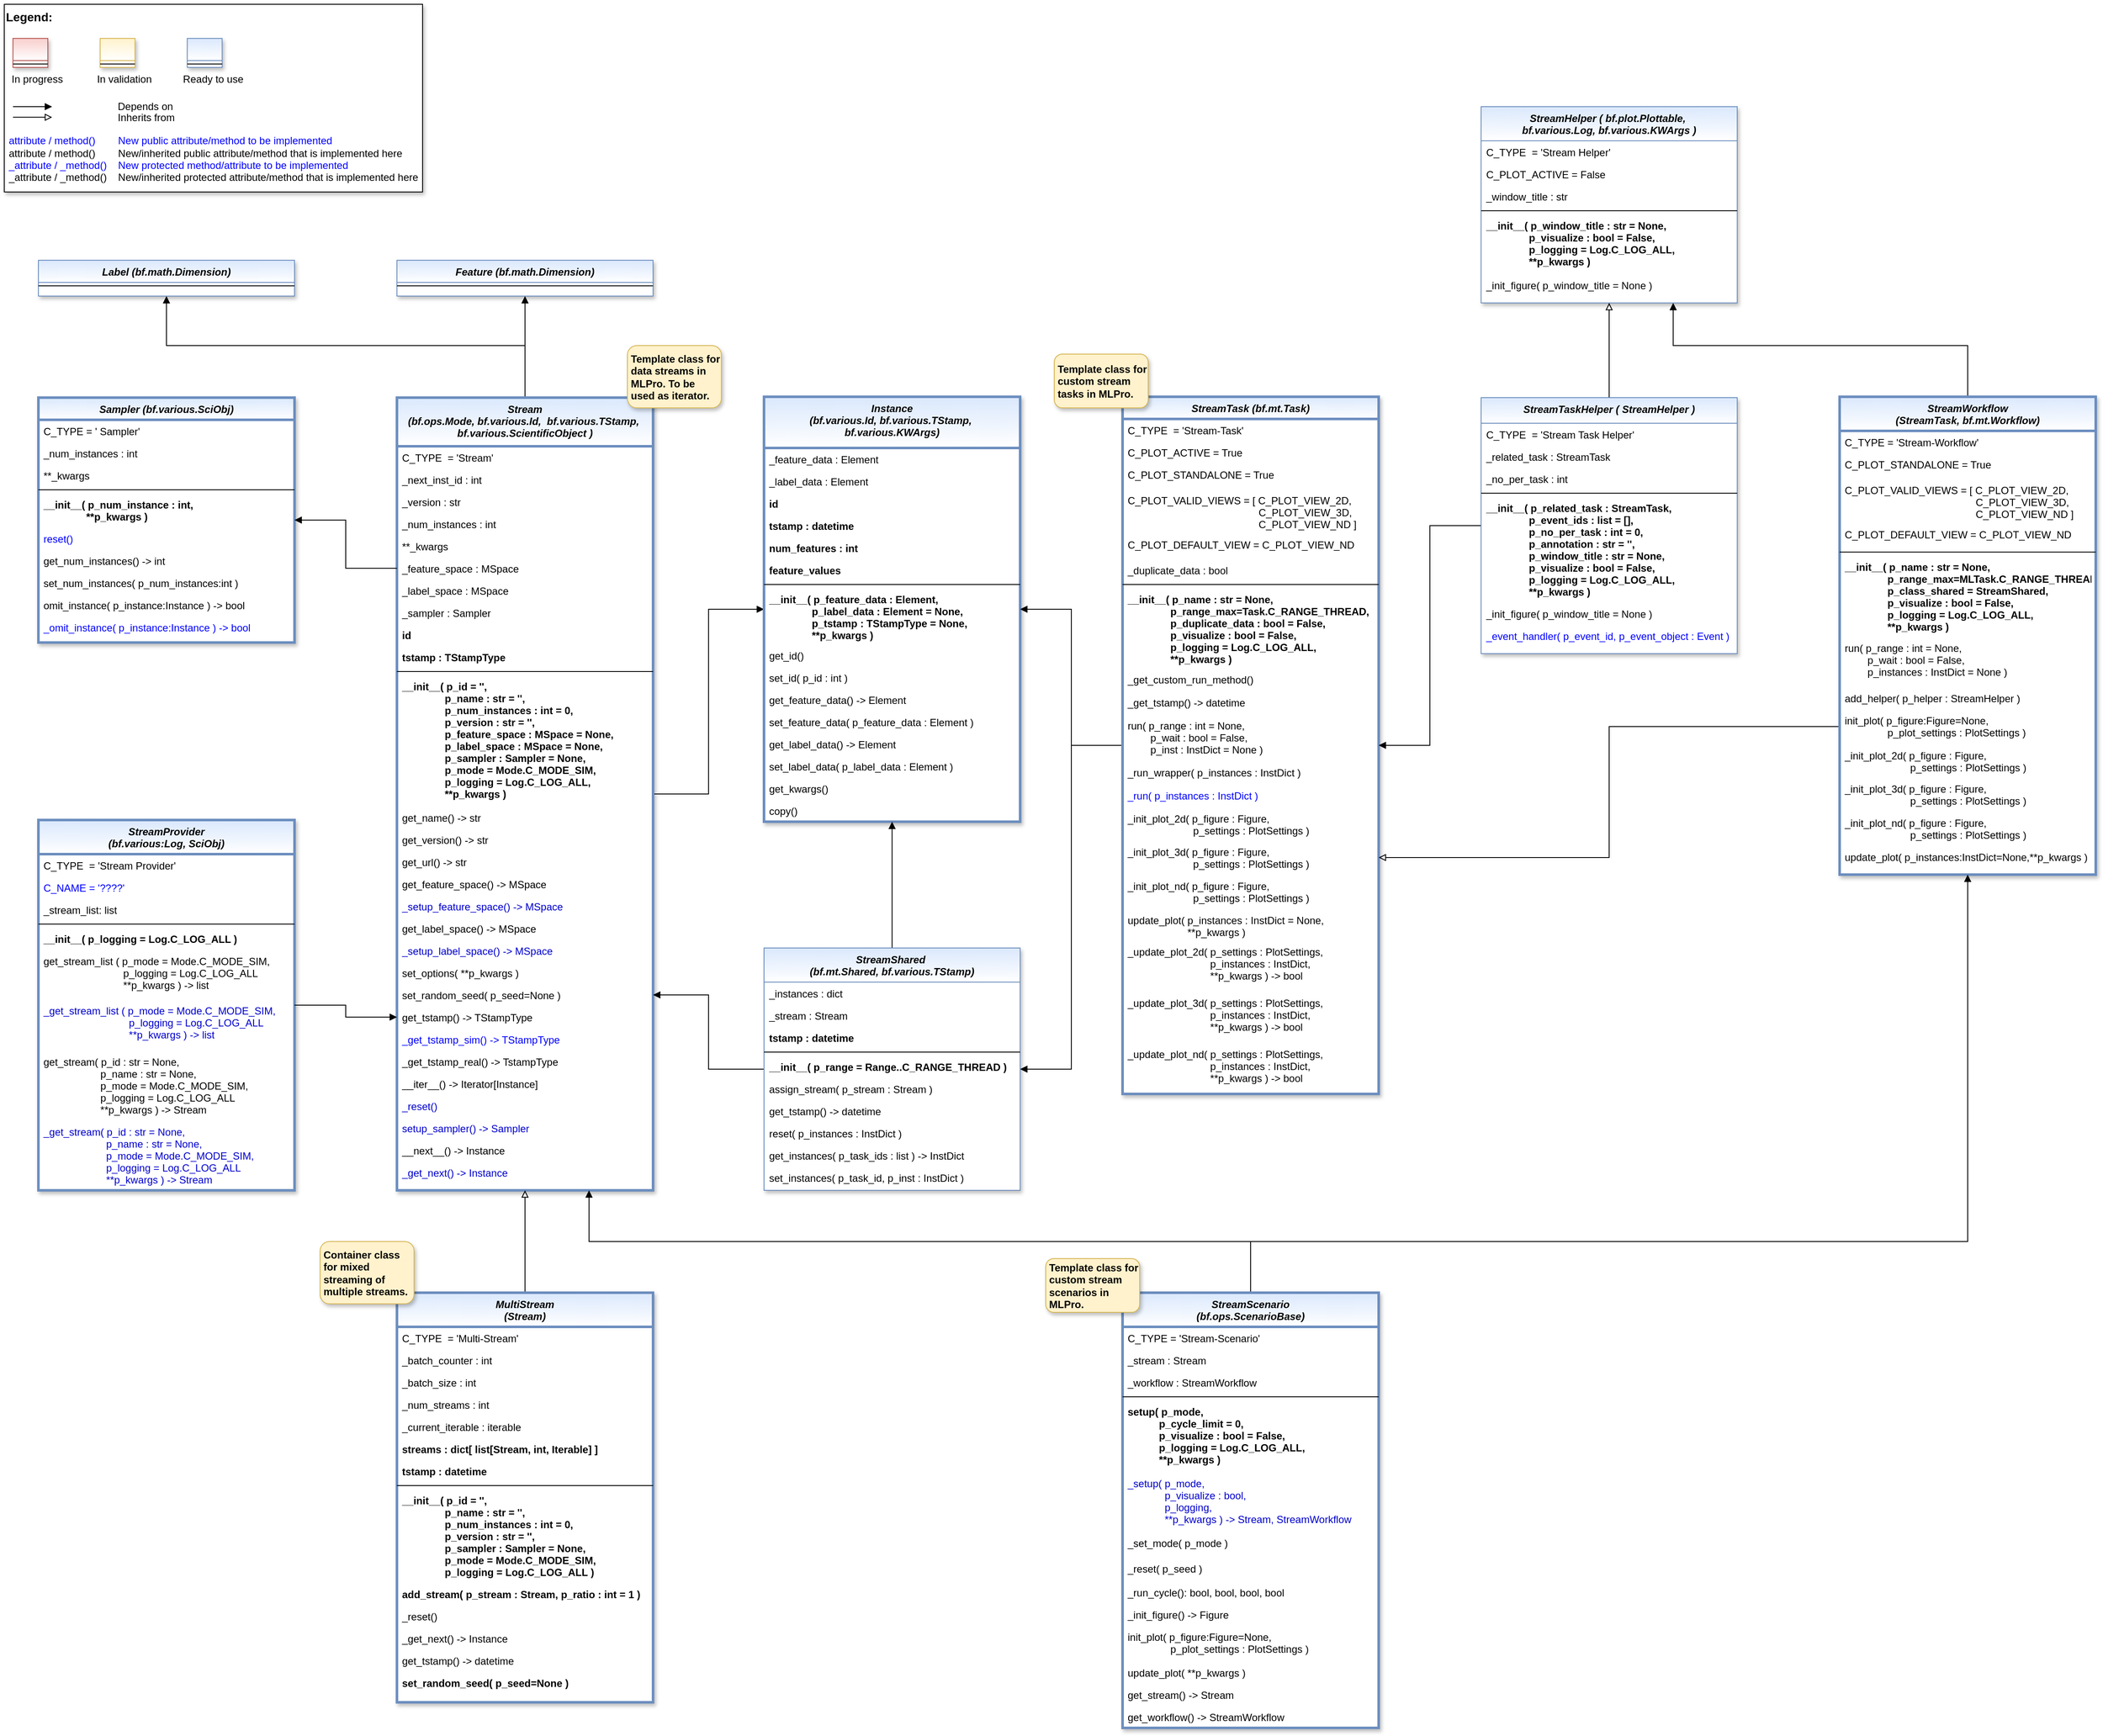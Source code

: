 <mxfile version="26.2.2">
  <diagram id="C5RBs43oDa-KdzZeNtuy" name="Page-1">
    <mxGraphModel dx="2878" dy="1242" grid="1" gridSize="10" guides="1" tooltips="1" connect="1" arrows="1" fold="1" page="1" pageScale="1" pageWidth="2336" pageHeight="1654" math="0" shadow="0">
      <root>
        <mxCell id="WIyWlLk6GJQsqaUBKTNV-0" />
        <mxCell id="WIyWlLk6GJQsqaUBKTNV-1" parent="WIyWlLk6GJQsqaUBKTNV-0" />
        <mxCell id="fcJVb3HREh7NScvAmxeq-0" value="" style="group" parent="WIyWlLk6GJQsqaUBKTNV-1" vertex="1" connectable="0">
          <mxGeometry x="40" y="40" width="490" height="220" as="geometry" />
        </mxCell>
        <mxCell id="fcJVb3HREh7NScvAmxeq-1" value="&lt;font color=&quot;#000000&quot; size=&quot;1&quot;&gt;&lt;b style=&quot;font-size: 14px&quot;&gt;Legend:&lt;br&gt;&lt;/b&gt;&lt;/font&gt;&lt;br&gt;&lt;br&gt;&lt;br&gt;&lt;font color=&quot;#0000ff&quot; style=&quot;font-size: 6px&quot;&gt;&lt;br&gt;&lt;/font&gt;&lt;span style=&quot;color: rgb(0 , 0 , 0)&quot;&gt;&lt;font style=&quot;font-size: 4px&quot;&gt;&amp;nbsp; &amp;nbsp;&lt;/font&gt;&amp;nbsp;In progress&amp;nbsp; &amp;nbsp; &amp;nbsp; &amp;nbsp; &amp;nbsp; &amp;nbsp; In validation&amp;nbsp; &amp;nbsp; &amp;nbsp; &amp;nbsp; &amp;nbsp; &amp;nbsp;Ready to use&lt;/span&gt;&lt;font color=&quot;#000000&quot;&gt;&amp;nbsp;&lt;br&gt;&lt;/font&gt;&lt;font color=&quot;#0000ff&quot;&gt;&lt;br&gt;&lt;br&gt;&lt;br&gt;&lt;br&gt;&amp;nbsp;attribute / method()&amp;nbsp; &amp;nbsp; &amp;nbsp; &amp;nbsp; New public attribute/method to be implemented&lt;/font&gt;&lt;br&gt;&lt;font color=&quot;#000000&quot;&gt;&amp;nbsp;&lt;/font&gt;&lt;font color=&quot;#000000&quot;&gt;attribute / method()&lt;span&gt; &lt;/span&gt;&amp;nbsp; &amp;nbsp; &amp;nbsp; &amp;nbsp;New/inherited public attribute/method that is implemented here&lt;br&gt;&lt;/font&gt;&lt;font color=&quot;#0000ff&quot;&gt;&amp;nbsp;_attribute /&amp;nbsp;&lt;/font&gt;&lt;font color=&quot;#0000ff&quot;&gt;_method()&amp;nbsp; &amp;nbsp; New protected method/attribute to be implemented&lt;/font&gt;&lt;br&gt;&lt;font color=&quot;#000000&quot;&gt;&amp;nbsp;_attribute / _method()&amp;nbsp; &amp;nbsp; New/inherited protected attribute/method that is implemented here&lt;br&gt;&lt;/font&gt;&lt;font color=&quot;#000000&quot;&gt;&lt;br&gt;&lt;br&gt;&lt;br&gt;&lt;br&gt;&lt;br&gt;&lt;/font&gt;" style="text;html=1;align=left;verticalAlign=top;whiteSpace=wrap;rounded=0;fontColor=#006600;strokeColor=#000000;shadow=1;fillColor=#ffffff;" parent="fcJVb3HREh7NScvAmxeq-0" vertex="1">
          <mxGeometry width="490.0" height="220" as="geometry" />
        </mxCell>
        <mxCell id="fcJVb3HREh7NScvAmxeq-2" value="Depends on" style="endArrow=block;html=1;labelPosition=right;verticalLabelPosition=middle;align=left;verticalAlign=middle;endFill=1;fontSize=12;" parent="fcJVb3HREh7NScvAmxeq-0" edge="1">
          <mxGeometry x="-1623.125" y="-2180" width="51.042" height="50" as="geometry">
            <mxPoint x="10.208" y="120.003" as="sourcePoint" />
            <mxPoint x="55.991" y="120.003" as="targetPoint" />
            <mxPoint x="98" as="offset" />
            <Array as="points">
              <mxPoint x="30.625" y="120" />
            </Array>
          </mxGeometry>
        </mxCell>
        <mxCell id="fcJVb3HREh7NScvAmxeq-3" value="Inherits from" style="endArrow=block;html=1;labelPosition=right;verticalLabelPosition=middle;align=left;verticalAlign=middle;endFill=0;fontSize=12;" parent="fcJVb3HREh7NScvAmxeq-0" edge="1">
          <mxGeometry x="-1623.125" y="-2180" width="51.042" height="50" as="geometry">
            <mxPoint x="10.208" y="132.385" as="sourcePoint" />
            <mxPoint x="55.991" y="132.385" as="targetPoint" />
            <mxPoint x="98" y="1" as="offset" />
          </mxGeometry>
        </mxCell>
        <mxCell id="fcJVb3HREh7NScvAmxeq-4" value="" style="swimlane;fontStyle=3;align=center;verticalAlign=top;childLayout=stackLayout;horizontal=1;startSize=26;horizontalStack=0;resizeParent=1;resizeLast=0;collapsible=1;marginBottom=0;rounded=0;shadow=1;strokeWidth=1;fillColor=#f8cecc;strokeColor=#b85450;gradientColor=#ffffff;swimlaneFillColor=#ffffff;" parent="fcJVb3HREh7NScvAmxeq-0" vertex="1">
          <mxGeometry x="10.208" y="40" width="40.833" height="34" as="geometry">
            <mxRectangle x="230" y="140" width="160" height="26" as="alternateBounds" />
          </mxGeometry>
        </mxCell>
        <mxCell id="fcJVb3HREh7NScvAmxeq-5" value="" style="line;html=1;strokeWidth=1;align=left;verticalAlign=middle;spacingTop=-1;spacingLeft=3;spacingRight=3;rotatable=0;labelPosition=right;points=[];portConstraint=eastwest;" parent="fcJVb3HREh7NScvAmxeq-4" vertex="1">
          <mxGeometry y="26" width="40.833" height="8" as="geometry" />
        </mxCell>
        <mxCell id="fcJVb3HREh7NScvAmxeq-6" value="" style="swimlane;fontStyle=3;align=center;verticalAlign=top;childLayout=stackLayout;horizontal=1;startSize=26;horizontalStack=0;resizeParent=1;resizeLast=0;collapsible=1;marginBottom=0;rounded=0;shadow=1;strokeWidth=1;fillColor=#fff2cc;strokeColor=#d6b656;gradientColor=#ffffff;swimlaneFillColor=#ffffff;" parent="fcJVb3HREh7NScvAmxeq-0" vertex="1">
          <mxGeometry x="112.292" y="40" width="40.833" height="34" as="geometry">
            <mxRectangle x="230" y="140" width="160" height="26" as="alternateBounds" />
          </mxGeometry>
        </mxCell>
        <mxCell id="fcJVb3HREh7NScvAmxeq-7" value="" style="line;html=1;strokeWidth=1;align=left;verticalAlign=middle;spacingTop=-1;spacingLeft=3;spacingRight=3;rotatable=0;labelPosition=right;points=[];portConstraint=eastwest;" parent="fcJVb3HREh7NScvAmxeq-6" vertex="1">
          <mxGeometry y="26" width="40.833" height="8" as="geometry" />
        </mxCell>
        <mxCell id="fcJVb3HREh7NScvAmxeq-8" value="" style="swimlane;fontStyle=3;align=center;verticalAlign=top;childLayout=stackLayout;horizontal=1;startSize=26;horizontalStack=0;resizeParent=1;resizeLast=0;collapsible=1;marginBottom=0;rounded=0;shadow=1;strokeWidth=1;fillColor=#dae8fc;strokeColor=#6c8ebf;gradientColor=#ffffff;swimlaneFillColor=#ffffff;" parent="fcJVb3HREh7NScvAmxeq-0" vertex="1">
          <mxGeometry x="214.375" y="40" width="40.833" height="34" as="geometry">
            <mxRectangle x="230" y="140" width="160" height="26" as="alternateBounds" />
          </mxGeometry>
        </mxCell>
        <mxCell id="fcJVb3HREh7NScvAmxeq-9" value="" style="line;html=1;strokeWidth=1;align=left;verticalAlign=middle;spacingTop=-1;spacingLeft=3;spacingRight=3;rotatable=0;labelPosition=right;points=[];portConstraint=eastwest;" parent="fcJVb3HREh7NScvAmxeq-8" vertex="1">
          <mxGeometry y="26" width="40.833" height="8" as="geometry" />
        </mxCell>
        <mxCell id="izVwHubuXxZEv1W2QvRP-12" style="edgeStyle=orthogonalEdgeStyle;rounded=0;orthogonalLoop=1;jettySize=auto;html=1;endArrow=block;endFill=1;" parent="WIyWlLk6GJQsqaUBKTNV-1" source="fdyP1tWBDfPf_pqGQ-dC-17" target="0HOuc_ZC-lM9Gi3n_zQz-2" edge="1">
          <mxGeometry relative="1" as="geometry" />
        </mxCell>
        <mxCell id="izVwHubuXxZEv1W2QvRP-16" style="edgeStyle=orthogonalEdgeStyle;rounded=0;orthogonalLoop=1;jettySize=auto;html=1;endArrow=block;endFill=1;" parent="WIyWlLk6GJQsqaUBKTNV-1" source="fdyP1tWBDfPf_pqGQ-dC-17" target="fdyP1tWBDfPf_pqGQ-dC-86" edge="1">
          <mxGeometry relative="1" as="geometry" />
        </mxCell>
        <mxCell id="izVwHubuXxZEv1W2QvRP-17" style="edgeStyle=orthogonalEdgeStyle;rounded=0;orthogonalLoop=1;jettySize=auto;html=1;endArrow=block;endFill=1;" parent="WIyWlLk6GJQsqaUBKTNV-1" source="fdyP1tWBDfPf_pqGQ-dC-17" target="kTaiGCgiYpQkT8_9wVBT-0" edge="1">
          <mxGeometry relative="1" as="geometry">
            <Array as="points">
              <mxPoint x="650" y="440" />
              <mxPoint x="230" y="440" />
            </Array>
          </mxGeometry>
        </mxCell>
        <mxCell id="fdyP1tWBDfPf_pqGQ-dC-17" value="Stream &#xa;(bf.ops.Mode, bf.various.Id,  bf.various.TStamp, &#xa;bf.various.ScientificObject )" style="swimlane;fontStyle=3;align=center;verticalAlign=top;childLayout=stackLayout;horizontal=1;startSize=57;horizontalStack=0;resizeParent=1;resizeLast=0;collapsible=1;marginBottom=0;rounded=0;shadow=1;strokeWidth=3;fillColor=#dae8fc;strokeColor=#6c8ebf;swimlaneFillColor=#ffffff;gradientColor=#FFFFFF;" parent="WIyWlLk6GJQsqaUBKTNV-1" vertex="1">
          <mxGeometry x="500" y="501" width="300" height="929" as="geometry">
            <mxRectangle x="230" y="140" width="160" height="26" as="alternateBounds" />
          </mxGeometry>
        </mxCell>
        <mxCell id="fdyP1tWBDfPf_pqGQ-dC-34" value="C_TYPE  = &#39;Stream&#39;" style="text;align=left;verticalAlign=top;spacingLeft=4;spacingRight=4;overflow=hidden;rotatable=0;points=[[0,0.5],[1,0.5]];portConstraint=eastwest;" parent="fdyP1tWBDfPf_pqGQ-dC-17" vertex="1">
          <mxGeometry y="57" width="300" height="26" as="geometry" />
        </mxCell>
        <mxCell id="SBNLjmSB-4yrg_MZeGe--1" value="_next_inst_id : int" style="text;align=left;verticalAlign=top;spacingLeft=4;spacingRight=4;overflow=hidden;rotatable=0;points=[[0,0.5],[1,0.5]];portConstraint=eastwest;" parent="fdyP1tWBDfPf_pqGQ-dC-17" vertex="1">
          <mxGeometry y="83" width="300" height="26" as="geometry" />
        </mxCell>
        <mxCell id="vPPEOoDW9KpNT7AUMtWx-2" value="_version : str" style="text;align=left;verticalAlign=top;spacingLeft=4;spacingRight=4;overflow=hidden;rotatable=0;points=[[0,0.5],[1,0.5]];portConstraint=eastwest;" parent="fdyP1tWBDfPf_pqGQ-dC-17" vertex="1">
          <mxGeometry y="109" width="300" height="26" as="geometry" />
        </mxCell>
        <mxCell id="vPPEOoDW9KpNT7AUMtWx-7" value="_num_instances : int" style="text;align=left;verticalAlign=top;spacingLeft=4;spacingRight=4;overflow=hidden;rotatable=0;points=[[0,0.5],[1,0.5]];portConstraint=eastwest;" parent="fdyP1tWBDfPf_pqGQ-dC-17" vertex="1">
          <mxGeometry y="135" width="300" height="26" as="geometry" />
        </mxCell>
        <mxCell id="0HOuc_ZC-lM9Gi3n_zQz-0" value="**_kwargs" style="text;align=left;verticalAlign=top;spacingLeft=4;spacingRight=4;overflow=hidden;rotatable=0;points=[[0,0.5],[1,0.5]];portConstraint=eastwest;" parent="fdyP1tWBDfPf_pqGQ-dC-17" vertex="1">
          <mxGeometry y="161" width="300" height="26" as="geometry" />
        </mxCell>
        <mxCell id="fdyP1tWBDfPf_pqGQ-dC-101" value="_feature_space : MSpace" style="text;align=left;verticalAlign=top;spacingLeft=4;spacingRight=4;overflow=hidden;rotatable=0;points=[[0,0.5],[1,0.5]];portConstraint=eastwest;" parent="fdyP1tWBDfPf_pqGQ-dC-17" vertex="1">
          <mxGeometry y="187" width="300" height="26" as="geometry" />
        </mxCell>
        <mxCell id="kTaiGCgiYpQkT8_9wVBT-5" value="_label_space : MSpace" style="text;align=left;verticalAlign=top;spacingLeft=4;spacingRight=4;overflow=hidden;rotatable=0;points=[[0,0.5],[1,0.5]];portConstraint=eastwest;" parent="fdyP1tWBDfPf_pqGQ-dC-17" vertex="1">
          <mxGeometry y="213" width="300" height="26" as="geometry" />
        </mxCell>
        <mxCell id="C-rfX_DPHn8f2_06dQrT-20" value="_sampler : Sampler" style="text;align=left;verticalAlign=top;spacingLeft=4;spacingRight=4;overflow=hidden;rotatable=0;points=[[0,0.5],[1,0.5]];portConstraint=eastwest;" parent="fdyP1tWBDfPf_pqGQ-dC-17" vertex="1">
          <mxGeometry y="239" width="300" height="26" as="geometry" />
        </mxCell>
        <mxCell id="izVwHubuXxZEv1W2QvRP-9" value="id" style="text;align=left;verticalAlign=top;spacingLeft=4;spacingRight=4;overflow=hidden;rotatable=0;points=[[0,0.5],[1,0.5]];portConstraint=eastwest;fontStyle=1" parent="fdyP1tWBDfPf_pqGQ-dC-17" vertex="1">
          <mxGeometry y="265" width="300" height="26" as="geometry" />
        </mxCell>
        <mxCell id="izVwHubuXxZEv1W2QvRP-4" value="tstamp : TStampType" style="text;align=left;verticalAlign=top;spacingLeft=4;spacingRight=4;overflow=hidden;rotatable=0;points=[[0,0.5],[1,0.5]];portConstraint=eastwest;fontStyle=1" parent="fdyP1tWBDfPf_pqGQ-dC-17" vertex="1">
          <mxGeometry y="291" width="300" height="26" as="geometry" />
        </mxCell>
        <mxCell id="fdyP1tWBDfPf_pqGQ-dC-19" value="" style="line;html=1;strokeWidth=1;align=left;verticalAlign=middle;spacingTop=-1;spacingLeft=3;spacingRight=3;rotatable=0;labelPosition=right;points=[];portConstraint=eastwest;" parent="fdyP1tWBDfPf_pqGQ-dC-17" vertex="1">
          <mxGeometry y="317" width="300" height="8" as="geometry" />
        </mxCell>
        <mxCell id="fdyP1tWBDfPf_pqGQ-dC-90" value="__init__( p_id = &#39;&#39;,&#xa;               p_name : str = &#39;&#39;,&#xa;               p_num_instances : int = 0,&#xa;               p_version : str = &#39;&#39;,&#xa;               p_feature_space : MSpace = None,&#xa;               p_label_space : MSpace = None,&#xa;               p_sampler : Sampler = None,&#xa;               p_mode = Mode.C_MODE_SIM,&#xa;               p_logging = Log.C_LOG_ALL,&#xa;               **p_kwargs )" style="text;align=left;verticalAlign=top;spacingLeft=4;spacingRight=4;overflow=hidden;rotatable=0;points=[[0,0.5],[1,0.5]];portConstraint=eastwest;fontStyle=1" parent="fdyP1tWBDfPf_pqGQ-dC-17" vertex="1">
          <mxGeometry y="325" width="300" height="154" as="geometry" />
        </mxCell>
        <mxCell id="vPPEOoDW9KpNT7AUMtWx-6" value="get_name() -&gt; str" style="text;align=left;verticalAlign=top;spacingLeft=4;spacingRight=4;overflow=hidden;rotatable=0;points=[[0,0.5],[1,0.5]];portConstraint=eastwest;" parent="fdyP1tWBDfPf_pqGQ-dC-17" vertex="1">
          <mxGeometry y="479" width="300" height="26" as="geometry" />
        </mxCell>
        <mxCell id="vPPEOoDW9KpNT7AUMtWx-5" value="get_version() -&gt; str" style="text;align=left;verticalAlign=top;spacingLeft=4;spacingRight=4;overflow=hidden;rotatable=0;points=[[0,0.5],[1,0.5]];portConstraint=eastwest;" parent="fdyP1tWBDfPf_pqGQ-dC-17" vertex="1">
          <mxGeometry y="505" width="300" height="26" as="geometry" />
        </mxCell>
        <mxCell id="K_ok7bvVgyCFEdtzs1Y9-25" value="get_url() -&gt; str" style="text;align=left;verticalAlign=top;spacingLeft=4;spacingRight=4;overflow=hidden;rotatable=0;points=[[0,0.5],[1,0.5]];portConstraint=eastwest;" parent="fdyP1tWBDfPf_pqGQ-dC-17" vertex="1">
          <mxGeometry y="531" width="300" height="26" as="geometry" />
        </mxCell>
        <mxCell id="fdyP1tWBDfPf_pqGQ-dC-99" value="get_feature_space() -&gt; MSpace" style="text;align=left;verticalAlign=top;spacingLeft=4;spacingRight=4;overflow=hidden;rotatable=0;points=[[0,0.5],[1,0.5]];portConstraint=eastwest;fontColor=default;" parent="fdyP1tWBDfPf_pqGQ-dC-17" vertex="1">
          <mxGeometry y="557" width="300" height="26" as="geometry" />
        </mxCell>
        <mxCell id="UfZMX7lJKY_mjSNmI5RH-0" value="_setup_feature_space() -&gt; MSpace" style="text;align=left;verticalAlign=top;spacingLeft=4;spacingRight=4;overflow=hidden;rotatable=0;points=[[0,0.5],[1,0.5]];portConstraint=eastwest;fontColor=#0000CC;" parent="fdyP1tWBDfPf_pqGQ-dC-17" vertex="1">
          <mxGeometry y="583" width="300" height="26" as="geometry" />
        </mxCell>
        <mxCell id="kTaiGCgiYpQkT8_9wVBT-13" value="get_label_space() -&gt; MSpace" style="text;align=left;verticalAlign=top;spacingLeft=4;spacingRight=4;overflow=hidden;rotatable=0;points=[[0,0.5],[1,0.5]];portConstraint=eastwest;fontColor=default;" parent="fdyP1tWBDfPf_pqGQ-dC-17" vertex="1">
          <mxGeometry y="609" width="300" height="26" as="geometry" />
        </mxCell>
        <mxCell id="UfZMX7lJKY_mjSNmI5RH-1" value="_setup_label_space() -&gt; MSpace" style="text;align=left;verticalAlign=top;spacingLeft=4;spacingRight=4;overflow=hidden;rotatable=0;points=[[0,0.5],[1,0.5]];portConstraint=eastwest;fontColor=#0000CC;" parent="fdyP1tWBDfPf_pqGQ-dC-17" vertex="1">
          <mxGeometry y="635" width="300" height="26" as="geometry" />
        </mxCell>
        <mxCell id="edNCnOU9oBRVXEjB64Uq-0" value="set_options( **p_kwargs )" style="text;align=left;verticalAlign=top;spacingLeft=4;spacingRight=4;overflow=hidden;rotatable=0;points=[[0,0.5],[1,0.5]];portConstraint=eastwest;" parent="fdyP1tWBDfPf_pqGQ-dC-17" vertex="1">
          <mxGeometry y="661" width="300" height="26" as="geometry" />
        </mxCell>
        <mxCell id="Ajybz86HG5WaPH0bxO3k-0" value="set_random_seed( p_seed=None )" style="text;align=left;verticalAlign=top;spacingLeft=4;spacingRight=4;overflow=hidden;rotatable=0;points=[[0,0.5],[1,0.5]];portConstraint=eastwest;fontColor=default;" parent="fdyP1tWBDfPf_pqGQ-dC-17" vertex="1">
          <mxGeometry y="687" width="300" height="26" as="geometry" />
        </mxCell>
        <mxCell id="izVwHubuXxZEv1W2QvRP-0" value="get_tstamp() -&gt; TStampType" style="text;align=left;verticalAlign=top;spacingLeft=4;spacingRight=4;overflow=hidden;rotatable=0;points=[[0,0.5],[1,0.5]];portConstraint=eastwest;fontColor=default;" parent="fdyP1tWBDfPf_pqGQ-dC-17" vertex="1">
          <mxGeometry y="713" width="300" height="26" as="geometry" />
        </mxCell>
        <mxCell id="izVwHubuXxZEv1W2QvRP-1" value="_get_tstamp_sim() -&gt; TStampType" style="text;align=left;verticalAlign=top;spacingLeft=4;spacingRight=4;overflow=hidden;rotatable=0;points=[[0,0.5],[1,0.5]];portConstraint=eastwest;fontColor=#0000FF;" parent="fdyP1tWBDfPf_pqGQ-dC-17" vertex="1">
          <mxGeometry y="739" width="300" height="26" as="geometry" />
        </mxCell>
        <mxCell id="izVwHubuXxZEv1W2QvRP-2" value="_get_tstamp_real() -&gt; TstampType" style="text;align=left;verticalAlign=top;spacingLeft=4;spacingRight=4;overflow=hidden;rotatable=0;points=[[0,0.5],[1,0.5]];portConstraint=eastwest;fontColor=default;" parent="fdyP1tWBDfPf_pqGQ-dC-17" vertex="1">
          <mxGeometry y="765" width="300" height="26" as="geometry" />
        </mxCell>
        <mxCell id="Ajybz86HG5WaPH0bxO3k-1" value="__iter__() -&gt; Iterator[Instance]" style="text;align=left;verticalAlign=top;spacingLeft=4;spacingRight=4;overflow=hidden;rotatable=0;points=[[0,0.5],[1,0.5]];portConstraint=eastwest;fontColor=default;" parent="fdyP1tWBDfPf_pqGQ-dC-17" vertex="1">
          <mxGeometry y="791" width="300" height="26" as="geometry" />
        </mxCell>
        <mxCell id="fdyP1tWBDfPf_pqGQ-dC-120" value="_reset()" style="text;align=left;verticalAlign=top;spacingLeft=4;spacingRight=4;overflow=hidden;rotatable=0;points=[[0,0.5],[1,0.5]];portConstraint=eastwest;fontColor=#0000CC;" parent="fdyP1tWBDfPf_pqGQ-dC-17" vertex="1">
          <mxGeometry y="817" width="300" height="26" as="geometry" />
        </mxCell>
        <mxCell id="C-rfX_DPHn8f2_06dQrT-0" value="setup_sampler() -&gt; Sampler" style="text;align=left;verticalAlign=top;spacingLeft=4;spacingRight=4;overflow=hidden;rotatable=0;points=[[0,0.5],[1,0.5]];portConstraint=eastwest;fontColor=#0000CC;" parent="fdyP1tWBDfPf_pqGQ-dC-17" vertex="1">
          <mxGeometry y="843" width="300" height="26" as="geometry" />
        </mxCell>
        <mxCell id="Ajybz86HG5WaPH0bxO3k-2" value="__next__() -&gt; Instance" style="text;align=left;verticalAlign=top;spacingLeft=4;spacingRight=4;overflow=hidden;rotatable=0;points=[[0,0.5],[1,0.5]];portConstraint=eastwest;fontColor=default;" parent="fdyP1tWBDfPf_pqGQ-dC-17" vertex="1">
          <mxGeometry y="869" width="300" height="26" as="geometry" />
        </mxCell>
        <mxCell id="0HOuc_ZC-lM9Gi3n_zQz-4" value="_get_next() -&gt; Instance" style="text;align=left;verticalAlign=top;spacingLeft=4;spacingRight=4;overflow=hidden;rotatable=0;points=[[0,0.5],[1,0.5]];portConstraint=eastwest;fontColor=#0000CC;" parent="fdyP1tWBDfPf_pqGQ-dC-17" vertex="1">
          <mxGeometry y="895" width="300" height="26" as="geometry" />
        </mxCell>
        <mxCell id="fdyP1tWBDfPf_pqGQ-dC-86" value="Feature (bf.math.Dimension)" style="swimlane;fontStyle=3;align=center;verticalAlign=top;childLayout=stackLayout;horizontal=1;startSize=26;horizontalStack=0;resizeParent=1;resizeLast=0;collapsible=1;marginBottom=0;rounded=0;shadow=1;strokeWidth=1;fillColor=#dae8fc;strokeColor=#6c8ebf;swimlaneFillColor=#ffffff;gradientColor=#ffffff;" parent="WIyWlLk6GJQsqaUBKTNV-1" vertex="1">
          <mxGeometry x="500" y="340" width="300" height="42" as="geometry">
            <mxRectangle x="230" y="140" width="160" height="26" as="alternateBounds" />
          </mxGeometry>
        </mxCell>
        <mxCell id="fdyP1tWBDfPf_pqGQ-dC-89" value="" style="line;html=1;strokeWidth=1;align=left;verticalAlign=middle;spacingTop=-1;spacingLeft=3;spacingRight=3;rotatable=0;labelPosition=right;points=[];portConstraint=eastwest;" parent="fdyP1tWBDfPf_pqGQ-dC-86" vertex="1">
          <mxGeometry y="26" width="300" height="8" as="geometry" />
        </mxCell>
        <mxCell id="0HOuc_ZC-lM9Gi3n_zQz-2" value="Instance &#xa;(bf.various.Id, bf.various.TStamp, &#xa;bf.various.KWArgs)" style="swimlane;fontStyle=3;align=center;verticalAlign=top;childLayout=stackLayout;horizontal=1;startSize=60;horizontalStack=0;resizeParent=1;resizeLast=0;collapsible=1;marginBottom=0;rounded=0;shadow=1;strokeWidth=3;fillColor=#dae8fc;strokeColor=#6c8ebf;swimlaneFillColor=#ffffff;gradientColor=#FFFFFF;" parent="WIyWlLk6GJQsqaUBKTNV-1" vertex="1">
          <mxGeometry x="930" y="500" width="300" height="498" as="geometry">
            <mxRectangle x="230" y="140" width="160" height="26" as="alternateBounds" />
          </mxGeometry>
        </mxCell>
        <mxCell id="kTaiGCgiYpQkT8_9wVBT-6" value="_feature_data : Element" style="text;align=left;verticalAlign=top;spacingLeft=4;spacingRight=4;overflow=hidden;rotatable=0;points=[[0,0.5],[1,0.5]];portConstraint=eastwest;" parent="0HOuc_ZC-lM9Gi3n_zQz-2" vertex="1">
          <mxGeometry y="60" width="300" height="26" as="geometry" />
        </mxCell>
        <mxCell id="kTaiGCgiYpQkT8_9wVBT-7" value="_label_data : Element" style="text;align=left;verticalAlign=top;spacingLeft=4;spacingRight=4;overflow=hidden;rotatable=0;points=[[0,0.5],[1,0.5]];portConstraint=eastwest;" parent="0HOuc_ZC-lM9Gi3n_zQz-2" vertex="1">
          <mxGeometry y="86" width="300" height="26" as="geometry" />
        </mxCell>
        <mxCell id="izVwHubuXxZEv1W2QvRP-5" value="id" style="text;align=left;verticalAlign=top;spacingLeft=4;spacingRight=4;overflow=hidden;rotatable=0;points=[[0,0.5],[1,0.5]];portConstraint=eastwest;fontStyle=1" parent="0HOuc_ZC-lM9Gi3n_zQz-2" vertex="1">
          <mxGeometry y="112" width="300" height="26" as="geometry" />
        </mxCell>
        <mxCell id="izVwHubuXxZEv1W2QvRP-6" value="tstamp : datetime" style="text;align=left;verticalAlign=top;spacingLeft=4;spacingRight=4;overflow=hidden;rotatable=0;points=[[0,0.5],[1,0.5]];portConstraint=eastwest;fontStyle=1" parent="0HOuc_ZC-lM9Gi3n_zQz-2" vertex="1">
          <mxGeometry y="138" width="300" height="26" as="geometry" />
        </mxCell>
        <mxCell id="_ENuafwQL-97GpXnt7Hs-1" value="num_features : int" style="text;align=left;verticalAlign=top;spacingLeft=4;spacingRight=4;overflow=hidden;rotatable=0;points=[[0,0.5],[1,0.5]];portConstraint=eastwest;fontStyle=1" vertex="1" parent="0HOuc_ZC-lM9Gi3n_zQz-2">
          <mxGeometry y="164" width="300" height="26" as="geometry" />
        </mxCell>
        <mxCell id="_ENuafwQL-97GpXnt7Hs-2" value="feature_values" style="text;align=left;verticalAlign=top;spacingLeft=4;spacingRight=4;overflow=hidden;rotatable=0;points=[[0,0.5],[1,0.5]];portConstraint=eastwest;fontStyle=1" vertex="1" parent="0HOuc_ZC-lM9Gi3n_zQz-2">
          <mxGeometry y="190" width="300" height="26" as="geometry" />
        </mxCell>
        <mxCell id="0HOuc_ZC-lM9Gi3n_zQz-3" value="" style="line;html=1;strokeWidth=1;align=left;verticalAlign=middle;spacingTop=-1;spacingLeft=3;spacingRight=3;rotatable=0;labelPosition=right;points=[];portConstraint=eastwest;" parent="0HOuc_ZC-lM9Gi3n_zQz-2" vertex="1">
          <mxGeometry y="216" width="300" height="8" as="geometry" />
        </mxCell>
        <mxCell id="kTaiGCgiYpQkT8_9wVBT-10" value="__init__( p_feature_data : Element,&#xa;               p_label_data : Element = None,&#xa;               p_tstamp : TStampType = None,&#xa;               **p_kwargs )" style="text;align=left;verticalAlign=top;spacingLeft=4;spacingRight=4;overflow=hidden;rotatable=0;points=[[0,0.5],[1,0.5]];portConstraint=eastwest;fontStyle=1" parent="0HOuc_ZC-lM9Gi3n_zQz-2" vertex="1">
          <mxGeometry y="224" width="300" height="66" as="geometry" />
        </mxCell>
        <mxCell id="jSxs76XUKJKOiN7EqSGw-1" value="get_id()" style="text;align=left;verticalAlign=top;spacingLeft=4;spacingRight=4;overflow=hidden;rotatable=0;points=[[0,0.5],[1,0.5]];portConstraint=eastwest;" parent="0HOuc_ZC-lM9Gi3n_zQz-2" vertex="1">
          <mxGeometry y="290" width="300" height="26" as="geometry" />
        </mxCell>
        <mxCell id="SBNLjmSB-4yrg_MZeGe--0" value="set_id( p_id : int )" style="text;align=left;verticalAlign=top;spacingLeft=4;spacingRight=4;overflow=hidden;rotatable=0;points=[[0,0.5],[1,0.5]];portConstraint=eastwest;" parent="0HOuc_ZC-lM9Gi3n_zQz-2" vertex="1">
          <mxGeometry y="316" width="300" height="26" as="geometry" />
        </mxCell>
        <mxCell id="kTaiGCgiYpQkT8_9wVBT-8" value="get_feature_data() -&gt; Element" style="text;align=left;verticalAlign=top;spacingLeft=4;spacingRight=4;overflow=hidden;rotatable=0;points=[[0,0.5],[1,0.5]];portConstraint=eastwest;" parent="0HOuc_ZC-lM9Gi3n_zQz-2" vertex="1">
          <mxGeometry y="342" width="300" height="26" as="geometry" />
        </mxCell>
        <mxCell id="qrSePHDTnBpw__VJ1eam-0" value="set_feature_data( p_feature_data : Element )" style="text;align=left;verticalAlign=top;spacingLeft=4;spacingRight=4;overflow=hidden;rotatable=0;points=[[0,0.5],[1,0.5]];portConstraint=eastwest;" parent="0HOuc_ZC-lM9Gi3n_zQz-2" vertex="1">
          <mxGeometry y="368" width="300" height="26" as="geometry" />
        </mxCell>
        <mxCell id="kTaiGCgiYpQkT8_9wVBT-9" value="get_label_data() -&gt; Element" style="text;align=left;verticalAlign=top;spacingLeft=4;spacingRight=4;overflow=hidden;rotatable=0;points=[[0,0.5],[1,0.5]];portConstraint=eastwest;" parent="0HOuc_ZC-lM9Gi3n_zQz-2" vertex="1">
          <mxGeometry y="394" width="300" height="26" as="geometry" />
        </mxCell>
        <mxCell id="qrSePHDTnBpw__VJ1eam-1" value="set_label_data( p_label_data : Element )" style="text;align=left;verticalAlign=top;spacingLeft=4;spacingRight=4;overflow=hidden;rotatable=0;points=[[0,0.5],[1,0.5]];portConstraint=eastwest;" parent="0HOuc_ZC-lM9Gi3n_zQz-2" vertex="1">
          <mxGeometry y="420" width="300" height="26" as="geometry" />
        </mxCell>
        <mxCell id="kTaiGCgiYpQkT8_9wVBT-15" value="get_kwargs()" style="text;align=left;verticalAlign=top;spacingLeft=4;spacingRight=4;overflow=hidden;rotatable=0;points=[[0,0.5],[1,0.5]];portConstraint=eastwest;" parent="0HOuc_ZC-lM9Gi3n_zQz-2" vertex="1">
          <mxGeometry y="446" width="300" height="26" as="geometry" />
        </mxCell>
        <mxCell id="KjDijWp8GwtKmB_fRuzF-0" value="copy()" style="text;align=left;verticalAlign=top;spacingLeft=4;spacingRight=4;overflow=hidden;rotatable=0;points=[[0,0.5],[1,0.5]];portConstraint=eastwest;" parent="0HOuc_ZC-lM9Gi3n_zQz-2" vertex="1">
          <mxGeometry y="472" width="300" height="26" as="geometry" />
        </mxCell>
        <mxCell id="s7eYJnaDh4DdACU20ck2-0" value="StreamProvider &#xa;(bf.various:Log, SciObj)" style="swimlane;fontStyle=3;align=center;verticalAlign=top;childLayout=stackLayout;horizontal=1;startSize=40;horizontalStack=0;resizeParent=1;resizeLast=0;collapsible=1;marginBottom=0;rounded=0;shadow=1;strokeWidth=3;fillColor=#dae8fc;strokeColor=#6c8ebf;swimlaneFillColor=#ffffff;gradientColor=#FFFFFF;" parent="WIyWlLk6GJQsqaUBKTNV-1" vertex="1">
          <mxGeometry x="80" y="996" width="300" height="434" as="geometry">
            <mxRectangle x="230" y="140" width="160" height="26" as="alternateBounds" />
          </mxGeometry>
        </mxCell>
        <mxCell id="s7eYJnaDh4DdACU20ck2-1" value="C_TYPE  = &#39;Stream Provider&#39;" style="text;align=left;verticalAlign=top;spacingLeft=4;spacingRight=4;overflow=hidden;rotatable=0;points=[[0,0.5],[1,0.5]];portConstraint=eastwest;" parent="s7eYJnaDh4DdACU20ck2-0" vertex="1">
          <mxGeometry y="40" width="300" height="26" as="geometry" />
        </mxCell>
        <mxCell id="s7eYJnaDh4DdACU20ck2-2" value="C_NAME = &#39;????&#39;" style="text;align=left;verticalAlign=top;spacingLeft=4;spacingRight=4;overflow=hidden;rotatable=0;points=[[0,0.5],[1,0.5]];portConstraint=eastwest;fontColor=#0000FF;" parent="s7eYJnaDh4DdACU20ck2-0" vertex="1">
          <mxGeometry y="66" width="300" height="26" as="geometry" />
        </mxCell>
        <mxCell id="EQkAqW6r7q-euxEYXLrZ-5" value="_stream_list: list" style="text;align=left;verticalAlign=top;spacingLeft=4;spacingRight=4;overflow=hidden;rotatable=0;points=[[0,0.5],[1,0.5]];portConstraint=eastwest;fontColor=default;" parent="s7eYJnaDh4DdACU20ck2-0" vertex="1">
          <mxGeometry y="92" width="300" height="26" as="geometry" />
        </mxCell>
        <mxCell id="s7eYJnaDh4DdACU20ck2-3" value="" style="line;html=1;strokeWidth=1;align=left;verticalAlign=middle;spacingTop=-1;spacingLeft=3;spacingRight=3;rotatable=0;labelPosition=right;points=[];portConstraint=eastwest;" parent="s7eYJnaDh4DdACU20ck2-0" vertex="1">
          <mxGeometry y="118" width="300" height="8" as="geometry" />
        </mxCell>
        <mxCell id="s7eYJnaDh4DdACU20ck2-17" value="__init__( p_logging = Log.C_LOG_ALL )" style="text;align=left;verticalAlign=top;spacingLeft=4;spacingRight=4;overflow=hidden;rotatable=0;points=[[0,0.5],[1,0.5]];portConstraint=eastwest;fontStyle=1" parent="s7eYJnaDh4DdACU20ck2-0" vertex="1">
          <mxGeometry y="126" width="300" height="26" as="geometry" />
        </mxCell>
        <mxCell id="nyGUMDUmRo4GMYcVAYQZ-1" value="get_stream_list ( p_mode = Mode.C_MODE_SIM,&#xa;                            p_logging = Log.C_LOG_ALL &#xa;                            **p_kwargs ) -&gt; list " style="text;align=left;verticalAlign=top;spacingLeft=4;spacingRight=4;overflow=hidden;rotatable=0;points=[[0,0.5],[1,0.5]];portConstraint=eastwest;" parent="s7eYJnaDh4DdACU20ck2-0" vertex="1">
          <mxGeometry y="152" width="300" height="58" as="geometry" />
        </mxCell>
        <mxCell id="nyGUMDUmRo4GMYcVAYQZ-23" value="_get_stream_list ( p_mode = Mode.C_MODE_SIM,&#xa;                              p_logging = Log.C_LOG_ALL &#xa;                              **p_kwargs ) -&gt; list " style="text;align=left;verticalAlign=top;spacingLeft=4;spacingRight=4;overflow=hidden;rotatable=0;points=[[0,0.5],[1,0.5]];portConstraint=eastwest;fontColor=#0000CC;" parent="s7eYJnaDh4DdACU20ck2-0" vertex="1">
          <mxGeometry y="210" width="300" height="60" as="geometry" />
        </mxCell>
        <mxCell id="s7eYJnaDh4DdACU20ck2-5" value="get_stream( p_id : str = None, &#xa;                    p_name : str = None,&#xa;                    p_mode = Mode.C_MODE_SIM,&#xa;                    p_logging = Log.C_LOG_ALL &#xa;                    **p_kwargs ) -&gt; Stream " style="text;align=left;verticalAlign=top;spacingLeft=4;spacingRight=4;overflow=hidden;rotatable=0;points=[[0,0.5],[1,0.5]];portConstraint=eastwest;" parent="s7eYJnaDh4DdACU20ck2-0" vertex="1">
          <mxGeometry y="270" width="300" height="82" as="geometry" />
        </mxCell>
        <mxCell id="cMFFaGNPETc6-FeijBff-1" value="_get_stream( p_id : str = None, &#xa;                      p_name : str = None,&#xa;                      p_mode = Mode.C_MODE_SIM,&#xa;                      p_logging = Log.C_LOG_ALL &#xa;                      **p_kwargs ) -&gt; Stream " style="text;align=left;verticalAlign=top;spacingLeft=4;spacingRight=4;overflow=hidden;rotatable=0;points=[[0,0.5],[1,0.5]];portConstraint=eastwest;fontColor=#0000CC;" parent="s7eYJnaDh4DdACU20ck2-0" vertex="1">
          <mxGeometry y="352" width="300" height="82" as="geometry" />
        </mxCell>
        <mxCell id="s7eYJnaDh4DdACU20ck2-14" style="edgeStyle=orthogonalEdgeStyle;rounded=0;orthogonalLoop=1;jettySize=auto;html=1;endArrow=block;endFill=1;entryX=0;entryY=0.5;entryDx=0;entryDy=0;" parent="WIyWlLk6GJQsqaUBKTNV-1" source="s7eYJnaDh4DdACU20ck2-0" target="izVwHubuXxZEv1W2QvRP-0" edge="1">
          <mxGeometry relative="1" as="geometry">
            <mxPoint x="370" y="972" as="sourcePoint" />
          </mxGeometry>
        </mxCell>
        <mxCell id="kTaiGCgiYpQkT8_9wVBT-0" value="Label (bf.math.Dimension)" style="swimlane;fontStyle=3;align=center;verticalAlign=top;childLayout=stackLayout;horizontal=1;startSize=26;horizontalStack=0;resizeParent=1;resizeLast=0;collapsible=1;marginBottom=0;rounded=0;shadow=1;strokeWidth=1;fillColor=#dae8fc;strokeColor=#6c8ebf;swimlaneFillColor=#ffffff;gradientColor=#ffffff;" parent="WIyWlLk6GJQsqaUBKTNV-1" vertex="1">
          <mxGeometry x="80" y="340" width="300" height="42" as="geometry">
            <mxRectangle x="230" y="140" width="160" height="26" as="alternateBounds" />
          </mxGeometry>
        </mxCell>
        <mxCell id="kTaiGCgiYpQkT8_9wVBT-1" value="" style="line;html=1;strokeWidth=1;align=left;verticalAlign=middle;spacingTop=-1;spacingLeft=3;spacingRight=3;rotatable=0;labelPosition=right;points=[];portConstraint=eastwest;" parent="kTaiGCgiYpQkT8_9wVBT-0" vertex="1">
          <mxGeometry y="26" width="300" height="8" as="geometry" />
        </mxCell>
        <mxCell id="izVwHubuXxZEv1W2QvRP-14" style="edgeStyle=orthogonalEdgeStyle;rounded=0;orthogonalLoop=1;jettySize=auto;html=1;endArrow=block;endFill=1;" parent="WIyWlLk6GJQsqaUBKTNV-1" source="snStFESme1t0pUEIyn34-0" target="0HOuc_ZC-lM9Gi3n_zQz-2" edge="1">
          <mxGeometry relative="1" as="geometry" />
        </mxCell>
        <mxCell id="izVwHubuXxZEv1W2QvRP-15" style="edgeStyle=orthogonalEdgeStyle;rounded=0;orthogonalLoop=1;jettySize=auto;html=1;endArrow=block;endFill=1;" parent="WIyWlLk6GJQsqaUBKTNV-1" source="snStFESme1t0pUEIyn34-0" target="gUQ-q-52XsLSWtc9X4ot-0" edge="1">
          <mxGeometry relative="1" as="geometry" />
        </mxCell>
        <mxCell id="snStFESme1t0pUEIyn34-0" value="StreamTask (bf.mt.Task)" style="swimlane;fontStyle=3;align=center;verticalAlign=top;childLayout=stackLayout;horizontal=1;startSize=26;horizontalStack=0;resizeParent=1;resizeLast=0;collapsible=1;marginBottom=0;rounded=0;shadow=1;strokeWidth=3;fillColor=#dae8fc;strokeColor=#6c8ebf;swimlaneFillColor=#ffffff;gradientColor=#FFFFFF;" parent="WIyWlLk6GJQsqaUBKTNV-1" vertex="1">
          <mxGeometry x="1350" y="500" width="300" height="817" as="geometry">
            <mxRectangle x="230" y="140" width="160" height="26" as="alternateBounds" />
          </mxGeometry>
        </mxCell>
        <mxCell id="snStFESme1t0pUEIyn34-1" value="C_TYPE  = &#39;Stream-Task&#39;" style="text;align=left;verticalAlign=top;spacingLeft=4;spacingRight=4;overflow=hidden;rotatable=0;points=[[0,0.5],[1,0.5]];portConstraint=eastwest;" parent="snStFESme1t0pUEIyn34-0" vertex="1">
          <mxGeometry y="26" width="300" height="26" as="geometry" />
        </mxCell>
        <mxCell id="snStFESme1t0pUEIyn34-2" value="C_PLOT_ACTIVE = True" style="text;align=left;verticalAlign=top;spacingLeft=4;spacingRight=4;overflow=hidden;rotatable=0;points=[[0,0.5],[1,0.5]];portConstraint=eastwest;fontColor=default;" parent="snStFESme1t0pUEIyn34-0" vertex="1">
          <mxGeometry y="52" width="300" height="26" as="geometry" />
        </mxCell>
        <mxCell id="snStFESme1t0pUEIyn34-3" value="C_PLOT_STANDALONE = True" style="text;align=left;verticalAlign=top;spacingLeft=4;spacingRight=4;overflow=hidden;rotatable=0;points=[[0,0.5],[1,0.5]];portConstraint=eastwest;fontColor=default;" parent="snStFESme1t0pUEIyn34-0" vertex="1">
          <mxGeometry y="78" width="300" height="30" as="geometry" />
        </mxCell>
        <mxCell id="snStFESme1t0pUEIyn34-4" value="C_PLOT_VALID_VIEWS = [ C_PLOT_VIEW_2D,&#xa;                                              C_PLOT_VIEW_3D,&#xa;                                              C_PLOT_VIEW_ND ]" style="text;align=left;verticalAlign=top;spacingLeft=4;spacingRight=4;overflow=hidden;rotatable=0;points=[[0,0.5],[1,0.5]];portConstraint=eastwest;fontColor=default;" parent="snStFESme1t0pUEIyn34-0" vertex="1">
          <mxGeometry y="108" width="300" height="52" as="geometry" />
        </mxCell>
        <mxCell id="snStFESme1t0pUEIyn34-5" value="C_PLOT_DEFAULT_VIEW = C_PLOT_VIEW_ND" style="text;align=left;verticalAlign=top;spacingLeft=4;spacingRight=4;overflow=hidden;rotatable=0;points=[[0,0.5],[1,0.5]];portConstraint=eastwest;fontColor=default;" parent="snStFESme1t0pUEIyn34-0" vertex="1">
          <mxGeometry y="160" width="300" height="30" as="geometry" />
        </mxCell>
        <mxCell id="snStFESme1t0pUEIyn34-6" value="_duplicate_data : bool" style="text;align=left;verticalAlign=top;spacingLeft=4;spacingRight=4;overflow=hidden;rotatable=0;points=[[0,0.5],[1,0.5]];portConstraint=eastwest;fontColor=default;" parent="snStFESme1t0pUEIyn34-0" vertex="1">
          <mxGeometry y="190" width="300" height="26" as="geometry" />
        </mxCell>
        <mxCell id="snStFESme1t0pUEIyn34-7" value="" style="line;html=1;strokeWidth=1;align=left;verticalAlign=middle;spacingTop=-1;spacingLeft=3;spacingRight=3;rotatable=0;labelPosition=right;points=[];portConstraint=eastwest;" parent="snStFESme1t0pUEIyn34-0" vertex="1">
          <mxGeometry y="216" width="300" height="8" as="geometry" />
        </mxCell>
        <mxCell id="snStFESme1t0pUEIyn34-8" value="__init__( p_name : str = None,&#xa;               p_range_max=Task.C_RANGE_THREAD,&#xa;               p_duplicate_data : bool = False,&#xa;               p_visualize : bool = False,&#xa;               p_logging = Log.C_LOG_ALL,&#xa;               **p_kwargs )" style="text;align=left;verticalAlign=top;spacingLeft=4;spacingRight=4;overflow=hidden;rotatable=0;points=[[0,0.5],[1,0.5]];portConstraint=eastwest;fontColor=default;fontStyle=1" parent="snStFESme1t0pUEIyn34-0" vertex="1">
          <mxGeometry y="224" width="300" height="94" as="geometry" />
        </mxCell>
        <mxCell id="IA8VCRKfYFapqcyP_5LL-0" value="_get_custom_run_method()" style="text;align=left;verticalAlign=top;spacingLeft=4;spacingRight=4;overflow=hidden;rotatable=0;points=[[0,0.5],[1,0.5]];portConstraint=eastwest;fontColor=default;" parent="snStFESme1t0pUEIyn34-0" vertex="1">
          <mxGeometry y="318" width="300" height="27" as="geometry" />
        </mxCell>
        <mxCell id="izVwHubuXxZEv1W2QvRP-23" value="_get_tstamp() -&gt; datetime" style="text;align=left;verticalAlign=top;spacingLeft=4;spacingRight=4;overflow=hidden;rotatable=0;points=[[0,0.5],[1,0.5]];portConstraint=eastwest;fontColor=default;" parent="snStFESme1t0pUEIyn34-0" vertex="1">
          <mxGeometry y="345" width="300" height="27" as="geometry" />
        </mxCell>
        <mxCell id="snStFESme1t0pUEIyn34-9" value="run( p_range : int = None,&#xa;        p_wait : bool = False,&#xa;        p_inst : InstDict = None )" style="text;align=left;verticalAlign=top;spacingLeft=4;spacingRight=4;overflow=hidden;rotatable=0;points=[[0,0.5],[1,0.5]];portConstraint=eastwest;fontColor=default;" parent="snStFESme1t0pUEIyn34-0" vertex="1">
          <mxGeometry y="372" width="300" height="55" as="geometry" />
        </mxCell>
        <mxCell id="IA8VCRKfYFapqcyP_5LL-1" value="_run_wrapper( p_instances : InstDict )" style="text;align=left;verticalAlign=top;spacingLeft=4;spacingRight=4;overflow=hidden;rotatable=0;points=[[0,0.5],[1,0.5]];portConstraint=eastwest;fontColor=default;" parent="snStFESme1t0pUEIyn34-0" vertex="1">
          <mxGeometry y="427" width="300" height="27" as="geometry" />
        </mxCell>
        <mxCell id="snStFESme1t0pUEIyn34-10" value="_run( p_instances : InstDict )" style="text;align=left;verticalAlign=top;spacingLeft=4;spacingRight=4;overflow=hidden;rotatable=0;points=[[0,0.5],[1,0.5]];portConstraint=eastwest;fontColor=#0000FF;" parent="snStFESme1t0pUEIyn34-0" vertex="1">
          <mxGeometry y="454" width="300" height="27" as="geometry" />
        </mxCell>
        <mxCell id="snStFESme1t0pUEIyn34-11" value="_init_plot_2d( p_figure : Figure, &#xa;                       p_settings : PlotSettings )" style="text;align=left;verticalAlign=top;spacingLeft=4;spacingRight=4;overflow=hidden;rotatable=0;points=[[0,0.5],[1,0.5]];portConstraint=eastwest;fontColor=default;" parent="snStFESme1t0pUEIyn34-0" vertex="1">
          <mxGeometry y="481" width="300" height="39" as="geometry" />
        </mxCell>
        <mxCell id="snStFESme1t0pUEIyn34-12" value="_init_plot_3d( p_figure : Figure, &#xa;                       p_settings : PlotSettings )" style="text;align=left;verticalAlign=top;spacingLeft=4;spacingRight=4;overflow=hidden;rotatable=0;points=[[0,0.5],[1,0.5]];portConstraint=eastwest;fontColor=default;" parent="snStFESme1t0pUEIyn34-0" vertex="1">
          <mxGeometry y="520" width="300" height="40" as="geometry" />
        </mxCell>
        <mxCell id="snStFESme1t0pUEIyn34-13" value="_init_plot_nd( p_figure : Figure, &#xa;                       p_settings : PlotSettings )" style="text;align=left;verticalAlign=top;spacingLeft=4;spacingRight=4;overflow=hidden;rotatable=0;points=[[0,0.5],[1,0.5]];portConstraint=eastwest;fontColor=default;" parent="snStFESme1t0pUEIyn34-0" vertex="1">
          <mxGeometry y="560" width="300" height="40" as="geometry" />
        </mxCell>
        <mxCell id="snStFESme1t0pUEIyn34-14" value="update_plot( p_instances : InstDict = None,&#xa;                     **p_kwargs )" style="text;align=left;verticalAlign=top;spacingLeft=4;spacingRight=4;overflow=hidden;rotatable=0;points=[[0,0.5],[1,0.5]];portConstraint=eastwest;fontColor=default;" parent="snStFESme1t0pUEIyn34-0" vertex="1">
          <mxGeometry y="600" width="300" height="37" as="geometry" />
        </mxCell>
        <mxCell id="ngyPrO2KQY6iT1rI6530-9" value="_update_plot_2d( p_settings : PlotSettings,&#xa;                             p_instances : InstDict,&#xa;                             **p_kwargs ) -&gt; bool" style="text;align=left;verticalAlign=top;spacingLeft=4;spacingRight=4;overflow=hidden;rotatable=0;points=[[0,0.5],[1,0.5]];portConstraint=eastwest;fontColor=default;" parent="snStFESme1t0pUEIyn34-0" vertex="1">
          <mxGeometry y="637" width="300" height="60" as="geometry" />
        </mxCell>
        <mxCell id="fwiwB6IKrWPd8qoMgfP1-0" value="_update_plot_3d( p_settings : PlotSettings,&#xa;                             p_instances : InstDict,&#xa;                             **p_kwargs ) -&gt; bool" style="text;align=left;verticalAlign=top;spacingLeft=4;spacingRight=4;overflow=hidden;rotatable=0;points=[[0,0.5],[1,0.5]];portConstraint=eastwest;fontColor=default;" parent="snStFESme1t0pUEIyn34-0" vertex="1">
          <mxGeometry y="697" width="300" height="60" as="geometry" />
        </mxCell>
        <mxCell id="fwiwB6IKrWPd8qoMgfP1-1" value="_update_plot_nd( p_settings : PlotSettings,&#xa;                             p_instances : InstDict,&#xa;                             **p_kwargs ) -&gt; bool" style="text;align=left;verticalAlign=top;spacingLeft=4;spacingRight=4;overflow=hidden;rotatable=0;points=[[0,0.5],[1,0.5]];portConstraint=eastwest;fontColor=default;" parent="snStFESme1t0pUEIyn34-0" vertex="1">
          <mxGeometry y="757" width="300" height="60" as="geometry" />
        </mxCell>
        <mxCell id="snStFESme1t0pUEIyn34-34" style="edgeStyle=orthogonalEdgeStyle;rounded=0;orthogonalLoop=1;jettySize=auto;html=1;endArrow=block;endFill=0;entryX=1;entryY=0.5;entryDx=0;entryDy=0;exitX=0;exitY=0.5;exitDx=0;exitDy=0;" parent="WIyWlLk6GJQsqaUBKTNV-1" source="HMNv4_V_l2ykN5qrOgnX-1" target="snStFESme1t0pUEIyn34-12" edge="1">
          <mxGeometry relative="1" as="geometry" />
        </mxCell>
        <mxCell id="W3Naxq_rEpUpudHHpQA5-23" style="edgeStyle=orthogonalEdgeStyle;rounded=0;orthogonalLoop=1;jettySize=auto;html=1;exitX=0.5;exitY=0;exitDx=0;exitDy=0;endArrow=block;endFill=1;entryX=0.75;entryY=1;entryDx=0;entryDy=0;" parent="WIyWlLk6GJQsqaUBKTNV-1" source="snStFESme1t0pUEIyn34-19" target="W3Naxq_rEpUpudHHpQA5-1" edge="1">
          <mxGeometry relative="1" as="geometry">
            <mxPoint x="2020" y="440" as="targetPoint" />
            <Array as="points">
              <mxPoint x="2340" y="440" />
              <mxPoint x="1995" y="440" />
            </Array>
          </mxGeometry>
        </mxCell>
        <mxCell id="snStFESme1t0pUEIyn34-19" value="StreamWorkflow &#xa;(StreamTask, bf.mt.Workflow)" style="swimlane;fontStyle=3;align=center;verticalAlign=top;childLayout=stackLayout;horizontal=1;startSize=40;horizontalStack=0;resizeParent=1;resizeLast=0;collapsible=1;marginBottom=0;rounded=0;shadow=1;strokeWidth=3;fillColor=#dae8fc;strokeColor=#6c8ebf;swimlaneFillColor=#ffffff;gradientColor=#FFFFFF;" parent="WIyWlLk6GJQsqaUBKTNV-1" vertex="1">
          <mxGeometry x="2190" y="500" width="300" height="560" as="geometry">
            <mxRectangle x="230" y="140" width="160" height="26" as="alternateBounds" />
          </mxGeometry>
        </mxCell>
        <mxCell id="snStFESme1t0pUEIyn34-20" value="C_TYPE = &#39;Stream-Workflow&#39;" style="text;align=left;verticalAlign=top;spacingLeft=4;spacingRight=4;overflow=hidden;rotatable=0;points=[[0,0.5],[1,0.5]];portConstraint=eastwest;" parent="snStFESme1t0pUEIyn34-19" vertex="1">
          <mxGeometry y="40" width="300" height="26" as="geometry" />
        </mxCell>
        <mxCell id="snStFESme1t0pUEIyn34-22" value="C_PLOT_STANDALONE = True" style="text;align=left;verticalAlign=top;spacingLeft=4;spacingRight=4;overflow=hidden;rotatable=0;points=[[0,0.5],[1,0.5]];portConstraint=eastwest;fontColor=default;" parent="snStFESme1t0pUEIyn34-19" vertex="1">
          <mxGeometry y="66" width="300" height="30" as="geometry" />
        </mxCell>
        <mxCell id="snStFESme1t0pUEIyn34-23" value="C_PLOT_VALID_VIEWS = [ C_PLOT_VIEW_2D,&#xa;                                              C_PLOT_VIEW_3D,&#xa;                                              C_PLOT_VIEW_ND ]" style="text;align=left;verticalAlign=top;spacingLeft=4;spacingRight=4;overflow=hidden;rotatable=0;points=[[0,0.5],[1,0.5]];portConstraint=eastwest;fontColor=default;" parent="snStFESme1t0pUEIyn34-19" vertex="1">
          <mxGeometry y="96" width="300" height="52" as="geometry" />
        </mxCell>
        <mxCell id="snStFESme1t0pUEIyn34-24" value="C_PLOT_DEFAULT_VIEW = C_PLOT_VIEW_ND" style="text;align=left;verticalAlign=top;spacingLeft=4;spacingRight=4;overflow=hidden;rotatable=0;points=[[0,0.5],[1,0.5]];portConstraint=eastwest;fontColor=default;" parent="snStFESme1t0pUEIyn34-19" vertex="1">
          <mxGeometry y="148" width="300" height="30" as="geometry" />
        </mxCell>
        <mxCell id="snStFESme1t0pUEIyn34-25" value="" style="line;html=1;strokeWidth=1;align=left;verticalAlign=middle;spacingTop=-1;spacingLeft=3;spacingRight=3;rotatable=0;labelPosition=right;points=[];portConstraint=eastwest;" parent="snStFESme1t0pUEIyn34-19" vertex="1">
          <mxGeometry y="178" width="300" height="8" as="geometry" />
        </mxCell>
        <mxCell id="snStFESme1t0pUEIyn34-26" value="__init__( p_name : str = None,&#xa;               p_range_max=MLTask.C_RANGE_THREAD,&#xa;               p_class_shared = StreamShared,&#xa;               p_visualize : bool = False,&#xa;               p_logging = Log.C_LOG_ALL,&#xa;               **p_kwargs )" style="text;align=left;verticalAlign=top;spacingLeft=4;spacingRight=4;overflow=hidden;rotatable=0;points=[[0,0.5],[1,0.5]];portConstraint=eastwest;fontColor=default;fontStyle=1" parent="snStFESme1t0pUEIyn34-19" vertex="1">
          <mxGeometry y="186" width="300" height="95" as="geometry" />
        </mxCell>
        <mxCell id="XLZvmo2WCLEzuC_Loi9u-2" value="run( p_range : int = None,&#xa;        p_wait : bool = False,&#xa;        p_instances : InstDict = None )" style="text;align=left;verticalAlign=top;spacingLeft=4;spacingRight=4;overflow=hidden;rotatable=0;points=[[0,0.5],[1,0.5]];portConstraint=eastwest;fontColor=default;" parent="snStFESme1t0pUEIyn34-19" vertex="1">
          <mxGeometry y="281" width="300" height="59" as="geometry" />
        </mxCell>
        <mxCell id="W3Naxq_rEpUpudHHpQA5-20" value="add_helper( p_helper : StreamHelper )" style="text;align=left;verticalAlign=top;spacingLeft=4;spacingRight=4;overflow=hidden;rotatable=0;points=[[0,0.5],[1,0.5]];portConstraint=eastwest;" parent="snStFESme1t0pUEIyn34-19" vertex="1">
          <mxGeometry y="340" width="300" height="26" as="geometry" />
        </mxCell>
        <mxCell id="HMNv4_V_l2ykN5qrOgnX-1" value="init_plot( p_figure:Figure=None, &#xa;               p_plot_settings : PlotSettings )" style="text;align=left;verticalAlign=top;spacingLeft=4;spacingRight=4;overflow=hidden;rotatable=0;points=[[0,0.5],[1,0.5]];portConstraint=eastwest;fontColor=default;" parent="snStFESme1t0pUEIyn34-19" vertex="1">
          <mxGeometry y="366" width="300" height="41" as="geometry" />
        </mxCell>
        <mxCell id="snStFESme1t0pUEIyn34-28" value="_init_plot_2d( p_figure : Figure, &#xa;                       p_settings : PlotSettings )" style="text;align=left;verticalAlign=top;spacingLeft=4;spacingRight=4;overflow=hidden;rotatable=0;points=[[0,0.5],[1,0.5]];portConstraint=eastwest;fontColor=default;" parent="snStFESme1t0pUEIyn34-19" vertex="1">
          <mxGeometry y="407" width="300" height="39" as="geometry" />
        </mxCell>
        <mxCell id="snStFESme1t0pUEIyn34-29" value="_init_plot_3d( p_figure : Figure, &#xa;                       p_settings : PlotSettings )" style="text;align=left;verticalAlign=top;spacingLeft=4;spacingRight=4;overflow=hidden;rotatable=0;points=[[0,0.5],[1,0.5]];portConstraint=eastwest;fontColor=default;" parent="snStFESme1t0pUEIyn34-19" vertex="1">
          <mxGeometry y="446" width="300" height="40" as="geometry" />
        </mxCell>
        <mxCell id="snStFESme1t0pUEIyn34-30" value="_init_plot_nd( p_figure : Figure, &#xa;                       p_settings : PlotSettings )" style="text;align=left;verticalAlign=top;spacingLeft=4;spacingRight=4;overflow=hidden;rotatable=0;points=[[0,0.5],[1,0.5]];portConstraint=eastwest;fontColor=default;" parent="snStFESme1t0pUEIyn34-19" vertex="1">
          <mxGeometry y="486" width="300" height="40" as="geometry" />
        </mxCell>
        <mxCell id="HMNv4_V_l2ykN5qrOgnX-0" value="update_plot( p_instances:InstDict=None,**p_kwargs )" style="text;align=left;verticalAlign=top;spacingLeft=4;spacingRight=4;overflow=hidden;rotatable=0;points=[[0,0.5],[1,0.5]];portConstraint=eastwest;fontColor=default;" parent="snStFESme1t0pUEIyn34-19" vertex="1">
          <mxGeometry y="526" width="300" height="30" as="geometry" />
        </mxCell>
        <mxCell id="snStFESme1t0pUEIyn34-44" style="edgeStyle=orthogonalEdgeStyle;rounded=0;orthogonalLoop=1;jettySize=auto;html=1;endArrow=block;endFill=1;entryX=0.5;entryY=1;entryDx=0;entryDy=0;" parent="WIyWlLk6GJQsqaUBKTNV-1" source="snStFESme1t0pUEIyn34-36" target="snStFESme1t0pUEIyn34-19" edge="1">
          <mxGeometry relative="1" as="geometry">
            <Array as="points">
              <mxPoint x="1500" y="1490" />
              <mxPoint x="2340" y="1490" />
            </Array>
          </mxGeometry>
        </mxCell>
        <mxCell id="izVwHubuXxZEv1W2QvRP-21" style="edgeStyle=orthogonalEdgeStyle;rounded=0;orthogonalLoop=1;jettySize=auto;html=1;entryX=0.75;entryY=1;entryDx=0;entryDy=0;endArrow=block;endFill=1;" parent="WIyWlLk6GJQsqaUBKTNV-1" source="snStFESme1t0pUEIyn34-36" target="fdyP1tWBDfPf_pqGQ-dC-17" edge="1">
          <mxGeometry relative="1" as="geometry">
            <mxPoint x="1050" y="1490" as="targetPoint" />
            <Array as="points">
              <mxPoint x="1500" y="1490" />
              <mxPoint x="725" y="1490" />
            </Array>
          </mxGeometry>
        </mxCell>
        <mxCell id="snStFESme1t0pUEIyn34-36" value="StreamScenario &#xa;(bf.ops.ScenarioBase)" style="swimlane;fontStyle=3;align=center;verticalAlign=top;childLayout=stackLayout;horizontal=1;startSize=40;horizontalStack=0;resizeParent=1;resizeLast=0;collapsible=1;marginBottom=0;rounded=0;shadow=1;strokeWidth=3;fillColor=#dae8fc;strokeColor=#6c8ebf;swimlaneFillColor=#ffffff;gradientColor=#FFFFFF;" parent="WIyWlLk6GJQsqaUBKTNV-1" vertex="1">
          <mxGeometry x="1350" y="1550" width="300" height="510" as="geometry">
            <mxRectangle x="230" y="140" width="160" height="26" as="alternateBounds" />
          </mxGeometry>
        </mxCell>
        <mxCell id="snStFESme1t0pUEIyn34-37" value="C_TYPE = &#39;Stream-Scenario&#39;" style="text;align=left;verticalAlign=top;spacingLeft=4;spacingRight=4;overflow=hidden;rotatable=0;points=[[0,0.5],[1,0.5]];portConstraint=eastwest;" parent="snStFESme1t0pUEIyn34-36" vertex="1">
          <mxGeometry y="40" width="300" height="26" as="geometry" />
        </mxCell>
        <mxCell id="ngyPrO2KQY6iT1rI6530-2" value="_stream : Stream" style="text;align=left;verticalAlign=top;spacingLeft=4;spacingRight=4;overflow=hidden;rotatable=0;points=[[0,0.5],[1,0.5]];portConstraint=eastwest;" parent="snStFESme1t0pUEIyn34-36" vertex="1">
          <mxGeometry y="66" width="300" height="26" as="geometry" />
        </mxCell>
        <mxCell id="ngyPrO2KQY6iT1rI6530-3" value="_workflow : StreamWorkflow" style="text;align=left;verticalAlign=top;spacingLeft=4;spacingRight=4;overflow=hidden;rotatable=0;points=[[0,0.5],[1,0.5]];portConstraint=eastwest;" parent="snStFESme1t0pUEIyn34-36" vertex="1">
          <mxGeometry y="92" width="300" height="26" as="geometry" />
        </mxCell>
        <mxCell id="snStFESme1t0pUEIyn34-38" value="" style="line;html=1;strokeWidth=1;align=left;verticalAlign=middle;spacingTop=-1;spacingLeft=3;spacingRight=3;rotatable=0;labelPosition=right;points=[];portConstraint=eastwest;" parent="snStFESme1t0pUEIyn34-36" vertex="1">
          <mxGeometry y="118" width="300" height="8" as="geometry" />
        </mxCell>
        <mxCell id="ngyPrO2KQY6iT1rI6530-1" value="setup( p_mode, &#xa;           p_cycle_limit = 0,&#xa;           p_visualize : bool = False,&#xa;           p_logging = Log.C_LOG_ALL,&#xa;           **p_kwargs )" style="text;align=left;verticalAlign=top;spacingLeft=4;spacingRight=4;overflow=hidden;rotatable=0;points=[[0,0.5],[1,0.5]];portConstraint=eastwest;fontColor=default;fontStyle=1" parent="snStFESme1t0pUEIyn34-36" vertex="1">
          <mxGeometry y="126" width="300" height="84" as="geometry" />
        </mxCell>
        <mxCell id="snStFESme1t0pUEIyn34-39" value="_setup( p_mode, &#xa;             p_visualize : bool,&#xa;             p_logging,&#xa;             **p_kwargs ) -&gt; Stream, StreamWorkflow" style="text;align=left;verticalAlign=top;spacingLeft=4;spacingRight=4;overflow=hidden;rotatable=0;points=[[0,0.5],[1,0.5]];portConstraint=eastwest;fontColor=#0000CC;" parent="snStFESme1t0pUEIyn34-36" vertex="1">
          <mxGeometry y="210" width="300" height="70" as="geometry" />
        </mxCell>
        <mxCell id="snStFESme1t0pUEIyn34-40" value="_set_mode( p_mode )" style="text;align=left;verticalAlign=top;spacingLeft=4;spacingRight=4;overflow=hidden;rotatable=0;points=[[0,0.5],[1,0.5]];portConstraint=eastwest;fontColor=default;" parent="snStFESme1t0pUEIyn34-36" vertex="1">
          <mxGeometry y="280" width="300" height="30" as="geometry" />
        </mxCell>
        <mxCell id="snStFESme1t0pUEIyn34-42" value="_reset( p_seed )" style="text;fontColor=default;spacingLeft=4;" parent="snStFESme1t0pUEIyn34-36" vertex="1">
          <mxGeometry y="310" width="300" height="28" as="geometry" />
        </mxCell>
        <mxCell id="snStFESme1t0pUEIyn34-43" value="_run_cycle(): bool, bool, bool, bool" style="text;align=left;verticalAlign=top;spacingLeft=4;spacingRight=4;overflow=hidden;rotatable=0;points=[[0,0.5],[1,0.5]];portConstraint=eastwest;fontColor=default;" parent="snStFESme1t0pUEIyn34-36" vertex="1">
          <mxGeometry y="338" width="300" height="26" as="geometry" />
        </mxCell>
        <mxCell id="45b8Ce7RqIYXLr6j16ay-6" value="_init_figure() -&gt; Figure" style="text;align=left;verticalAlign=top;spacingLeft=4;spacingRight=4;overflow=hidden;rotatable=0;points=[[0,0.5],[1,0.5]];portConstraint=eastwest;fontColor=default;" parent="snStFESme1t0pUEIyn34-36" vertex="1">
          <mxGeometry y="364" width="300" height="26" as="geometry" />
        </mxCell>
        <mxCell id="OZfAFwvYxDlL7bSI0IbZ-0" value="init_plot( p_figure:Figure=None, &#xa;               p_plot_settings : PlotSettings )" style="text;align=left;verticalAlign=top;spacingLeft=4;spacingRight=4;overflow=hidden;rotatable=0;points=[[0,0.5],[1,0.5]];portConstraint=eastwest;fontColor=default;" parent="snStFESme1t0pUEIyn34-36" vertex="1">
          <mxGeometry y="390" width="300" height="42" as="geometry" />
        </mxCell>
        <mxCell id="OZfAFwvYxDlL7bSI0IbZ-1" value="update_plot( **p_kwargs )" style="text;align=left;verticalAlign=top;spacingLeft=4;spacingRight=4;overflow=hidden;rotatable=0;points=[[0,0.5],[1,0.5]];portConstraint=eastwest;fontColor=default;" parent="snStFESme1t0pUEIyn34-36" vertex="1">
          <mxGeometry y="432" width="300" height="26" as="geometry" />
        </mxCell>
        <mxCell id="OZfAFwvYxDlL7bSI0IbZ-2" value="get_stream() -&gt; Stream" style="text;align=left;verticalAlign=top;spacingLeft=4;spacingRight=4;overflow=hidden;rotatable=0;points=[[0,0.5],[1,0.5]];portConstraint=eastwest;fontColor=default;" parent="snStFESme1t0pUEIyn34-36" vertex="1">
          <mxGeometry y="458" width="300" height="26" as="geometry" />
        </mxCell>
        <mxCell id="OZfAFwvYxDlL7bSI0IbZ-3" value="get_workflow() -&gt; StreamWorkflow" style="text;align=left;verticalAlign=top;spacingLeft=4;spacingRight=4;overflow=hidden;rotatable=0;points=[[0,0.5],[1,0.5]];portConstraint=eastwest;fontColor=default;" parent="snStFESme1t0pUEIyn34-36" vertex="1">
          <mxGeometry y="484" width="300" height="26" as="geometry" />
        </mxCell>
        <mxCell id="Ajybz86HG5WaPH0bxO3k-5" value="&lt;b&gt;Template class for data streams in MLPro. To be used as iterator.&lt;/b&gt;" style="rounded=1;whiteSpace=wrap;html=1;align=left;spacingLeft=2;verticalAlign=middle;fillColor=#fff2cc;strokeColor=#d6b656;gradientColor=none;shadow=1;" parent="WIyWlLk6GJQsqaUBKTNV-1" vertex="1">
          <mxGeometry x="770" y="440" width="110" height="73" as="geometry" />
        </mxCell>
        <mxCell id="izVwHubuXxZEv1W2QvRP-19" style="edgeStyle=orthogonalEdgeStyle;rounded=0;orthogonalLoop=1;jettySize=auto;html=1;endArrow=block;endFill=1;" parent="WIyWlLk6GJQsqaUBKTNV-1" source="gUQ-q-52XsLSWtc9X4ot-0" target="0HOuc_ZC-lM9Gi3n_zQz-2" edge="1">
          <mxGeometry relative="1" as="geometry" />
        </mxCell>
        <mxCell id="izVwHubuXxZEv1W2QvRP-20" style="edgeStyle=orthogonalEdgeStyle;rounded=0;orthogonalLoop=1;jettySize=auto;html=1;entryX=1;entryY=0.5;entryDx=0;entryDy=0;endArrow=block;endFill=1;" parent="WIyWlLk6GJQsqaUBKTNV-1" source="gUQ-q-52XsLSWtc9X4ot-0" target="Ajybz86HG5WaPH0bxO3k-0" edge="1">
          <mxGeometry relative="1" as="geometry">
            <mxPoint x="810" y="1200" as="targetPoint" />
          </mxGeometry>
        </mxCell>
        <mxCell id="gUQ-q-52XsLSWtc9X4ot-0" value="StreamShared &#xa;(bf.mt.Shared, bf.various.TStamp)" style="swimlane;fontStyle=3;align=center;verticalAlign=top;childLayout=stackLayout;horizontal=1;startSize=40;horizontalStack=0;resizeParent=1;resizeLast=0;collapsible=1;marginBottom=0;rounded=0;shadow=1;strokeWidth=1;fillColor=#dae8fc;strokeColor=#6c8ebf;swimlaneFillColor=#ffffff;gradientColor=#FFFFFF;" parent="WIyWlLk6GJQsqaUBKTNV-1" vertex="1">
          <mxGeometry x="930" y="1146" width="300" height="284" as="geometry">
            <mxRectangle x="230" y="140" width="160" height="26" as="alternateBounds" />
          </mxGeometry>
        </mxCell>
        <mxCell id="gUQ-q-52XsLSWtc9X4ot-2" value="_instances : dict" style="text;align=left;verticalAlign=top;spacingLeft=4;spacingRight=4;overflow=hidden;rotatable=0;points=[[0,0.5],[1,0.5]];portConstraint=eastwest;fontColor=default;" parent="gUQ-q-52XsLSWtc9X4ot-0" vertex="1">
          <mxGeometry y="40" width="300" height="26" as="geometry" />
        </mxCell>
        <mxCell id="izVwHubuXxZEv1W2QvRP-22" value="_stream : Stream" style="text;align=left;verticalAlign=top;spacingLeft=4;spacingRight=4;overflow=hidden;rotatable=0;points=[[0,0.5],[1,0.5]];portConstraint=eastwest;fontColor=default;" parent="gUQ-q-52XsLSWtc9X4ot-0" vertex="1">
          <mxGeometry y="66" width="300" height="26" as="geometry" />
        </mxCell>
        <mxCell id="izVwHubuXxZEv1W2QvRP-8" value="tstamp : datetime" style="text;align=left;verticalAlign=top;spacingLeft=4;spacingRight=4;overflow=hidden;rotatable=0;points=[[0,0.5],[1,0.5]];portConstraint=eastwest;fontStyle=1" parent="gUQ-q-52XsLSWtc9X4ot-0" vertex="1">
          <mxGeometry y="92" width="300" height="26" as="geometry" />
        </mxCell>
        <mxCell id="gUQ-q-52XsLSWtc9X4ot-1" value="" style="line;html=1;strokeWidth=1;align=left;verticalAlign=middle;spacingTop=-1;spacingLeft=3;spacingRight=3;rotatable=0;labelPosition=right;points=[];portConstraint=eastwest;" parent="gUQ-q-52XsLSWtc9X4ot-0" vertex="1">
          <mxGeometry y="118" width="300" height="8" as="geometry" />
        </mxCell>
        <mxCell id="XLZvmo2WCLEzuC_Loi9u-1" value="__init__( p_range = Range..C_RANGE_THREAD )" style="text;align=left;verticalAlign=top;spacingLeft=4;spacingRight=4;overflow=hidden;rotatable=0;points=[[0,0.5],[1,0.5]];portConstraint=eastwest;fontColor=default;fontStyle=1" parent="gUQ-q-52XsLSWtc9X4ot-0" vertex="1">
          <mxGeometry y="126" width="300" height="26" as="geometry" />
        </mxCell>
        <mxCell id="izVwHubuXxZEv1W2QvRP-11" value="assign_stream( p_stream : Stream )" style="text;align=left;verticalAlign=top;spacingLeft=4;spacingRight=4;overflow=hidden;rotatable=0;points=[[0,0.5],[1,0.5]];portConstraint=eastwest;fontColor=default;" parent="gUQ-q-52XsLSWtc9X4ot-0" vertex="1">
          <mxGeometry y="152" width="300" height="26" as="geometry" />
        </mxCell>
        <mxCell id="izVwHubuXxZEv1W2QvRP-10" value="get_tstamp() -&gt; datetime" style="text;align=left;verticalAlign=top;spacingLeft=4;spacingRight=4;overflow=hidden;rotatable=0;points=[[0,0.5],[1,0.5]];portConstraint=eastwest;fontColor=default;" parent="gUQ-q-52XsLSWtc9X4ot-0" vertex="1">
          <mxGeometry y="178" width="300" height="26" as="geometry" />
        </mxCell>
        <mxCell id="XLZvmo2WCLEzuC_Loi9u-0" value="reset( p_instances : InstDict )" style="text;align=left;verticalAlign=top;spacingLeft=4;spacingRight=4;overflow=hidden;rotatable=0;points=[[0,0.5],[1,0.5]];portConstraint=eastwest;fontColor=default;" parent="gUQ-q-52XsLSWtc9X4ot-0" vertex="1">
          <mxGeometry y="204" width="300" height="26" as="geometry" />
        </mxCell>
        <mxCell id="gUQ-q-52XsLSWtc9X4ot-5" value="get_instances( p_task_ids : list ) -&gt; InstDict" style="text;align=left;verticalAlign=top;spacingLeft=4;spacingRight=4;overflow=hidden;rotatable=0;points=[[0,0.5],[1,0.5]];portConstraint=eastwest;fontColor=default;" parent="gUQ-q-52XsLSWtc9X4ot-0" vertex="1">
          <mxGeometry y="230" width="300" height="26" as="geometry" />
        </mxCell>
        <mxCell id="j9Cj8zyY9FMqE4ImIQ_c-0" value="set_instances( p_task_id, p_inst : InstDict )" style="text;align=left;verticalAlign=top;spacingLeft=4;spacingRight=4;overflow=hidden;rotatable=0;points=[[0,0.5],[1,0.5]];portConstraint=eastwest;fontColor=default;" parent="gUQ-q-52XsLSWtc9X4ot-0" vertex="1">
          <mxGeometry y="256" width="300" height="28" as="geometry" />
        </mxCell>
        <mxCell id="C-rfX_DPHn8f2_06dQrT-1" value="Sampler (bf.various.SciObj)" style="swimlane;fontStyle=3;align=center;verticalAlign=top;childLayout=stackLayout;horizontal=1;startSize=26;horizontalStack=0;resizeParent=1;resizeLast=0;collapsible=1;marginBottom=0;rounded=0;shadow=1;strokeWidth=3;fillColor=#dae8fc;strokeColor=#6c8ebf;swimlaneFillColor=#ffffff;gradientColor=#FFFFFF;" parent="WIyWlLk6GJQsqaUBKTNV-1" vertex="1">
          <mxGeometry x="80" y="501" width="300" height="287" as="geometry">
            <mxRectangle x="230" y="140" width="160" height="26" as="alternateBounds" />
          </mxGeometry>
        </mxCell>
        <mxCell id="C-rfX_DPHn8f2_06dQrT-2" value="C_TYPE = &#39; Sampler&#39;" style="text;align=left;verticalAlign=top;spacingLeft=4;spacingRight=4;overflow=hidden;rotatable=0;points=[[0,0.5],[1,0.5]];portConstraint=eastwest;" parent="C-rfX_DPHn8f2_06dQrT-1" vertex="1">
          <mxGeometry y="26" width="300" height="26" as="geometry" />
        </mxCell>
        <mxCell id="C-rfX_DPHn8f2_06dQrT-18" value="_num_instances : int" style="text;align=left;verticalAlign=top;spacingLeft=4;spacingRight=4;overflow=hidden;rotatable=0;points=[[0,0.5],[1,0.5]];portConstraint=eastwest;" parent="C-rfX_DPHn8f2_06dQrT-1" vertex="1">
          <mxGeometry y="52" width="300" height="26" as="geometry" />
        </mxCell>
        <mxCell id="C-rfX_DPHn8f2_06dQrT-19" value="**_kwargs" style="text;align=left;verticalAlign=top;spacingLeft=4;spacingRight=4;overflow=hidden;rotatable=0;points=[[0,0.5],[1,0.5]];portConstraint=eastwest;" parent="C-rfX_DPHn8f2_06dQrT-1" vertex="1">
          <mxGeometry y="78" width="300" height="26" as="geometry" />
        </mxCell>
        <mxCell id="C-rfX_DPHn8f2_06dQrT-7" value="" style="line;html=1;strokeWidth=1;align=left;verticalAlign=middle;spacingTop=-1;spacingLeft=3;spacingRight=3;rotatable=0;labelPosition=right;points=[];portConstraint=eastwest;" parent="C-rfX_DPHn8f2_06dQrT-1" vertex="1">
          <mxGeometry y="104" width="300" height="8" as="geometry" />
        </mxCell>
        <mxCell id="C-rfX_DPHn8f2_06dQrT-8" value="__init__( p_num_instance : int,&#xa;               **p_kwargs )" style="text;align=left;verticalAlign=top;spacingLeft=4;spacingRight=4;overflow=hidden;rotatable=0;points=[[0,0.5],[1,0.5]];portConstraint=eastwest;fontStyle=1" parent="C-rfX_DPHn8f2_06dQrT-1" vertex="1">
          <mxGeometry y="112" width="300" height="40" as="geometry" />
        </mxCell>
        <mxCell id="C-rfX_DPHn8f2_06dQrT-9" value="reset()" style="text;align=left;verticalAlign=top;spacingLeft=4;spacingRight=4;overflow=hidden;rotatable=0;points=[[0,0.5],[1,0.5]];portConstraint=eastwest;fontColor=#0000FF;" parent="C-rfX_DPHn8f2_06dQrT-1" vertex="1">
          <mxGeometry y="152" width="300" height="26" as="geometry" />
        </mxCell>
        <mxCell id="lvhqgCnyK4_7Xmcv2zhv-0" value="get_num_instances() -&gt; int" style="text;align=left;verticalAlign=top;spacingLeft=4;spacingRight=4;overflow=hidden;rotatable=0;points=[[0,0.5],[1,0.5]];portConstraint=eastwest;" parent="C-rfX_DPHn8f2_06dQrT-1" vertex="1">
          <mxGeometry y="178" width="300" height="26" as="geometry" />
        </mxCell>
        <mxCell id="lvhqgCnyK4_7Xmcv2zhv-1" value="set_num_instances( p_num_instances:int )" style="text;align=left;verticalAlign=top;spacingLeft=4;spacingRight=4;overflow=hidden;rotatable=0;points=[[0,0.5],[1,0.5]];portConstraint=eastwest;" parent="C-rfX_DPHn8f2_06dQrT-1" vertex="1">
          <mxGeometry y="204" width="300" height="26" as="geometry" />
        </mxCell>
        <mxCell id="C-rfX_DPHn8f2_06dQrT-10" value="omit_instance( p_instance:Instance ) -&gt; bool" style="text;align=left;verticalAlign=top;spacingLeft=4;spacingRight=4;overflow=hidden;rotatable=0;points=[[0,0.5],[1,0.5]];portConstraint=eastwest;" parent="C-rfX_DPHn8f2_06dQrT-1" vertex="1">
          <mxGeometry y="230" width="300" height="26" as="geometry" />
        </mxCell>
        <mxCell id="C-rfX_DPHn8f2_06dQrT-21" value="_omit_instance( p_instance:Instance ) -&gt; bool" style="text;align=left;verticalAlign=top;spacingLeft=4;spacingRight=4;overflow=hidden;rotatable=0;points=[[0,0.5],[1,0.5]];portConstraint=eastwest;fontColor=#0000FF;" parent="C-rfX_DPHn8f2_06dQrT-1" vertex="1">
          <mxGeometry y="256" width="300" height="26" as="geometry" />
        </mxCell>
        <mxCell id="izVwHubuXxZEv1W2QvRP-13" style="edgeStyle=orthogonalEdgeStyle;rounded=0;orthogonalLoop=1;jettySize=auto;html=1;endArrow=block;endFill=0;" parent="WIyWlLk6GJQsqaUBKTNV-1" source="K_ok7bvVgyCFEdtzs1Y9-0" target="fdyP1tWBDfPf_pqGQ-dC-17" edge="1">
          <mxGeometry relative="1" as="geometry" />
        </mxCell>
        <mxCell id="K_ok7bvVgyCFEdtzs1Y9-0" value="MultiStream &#xa;(Stream)" style="swimlane;fontStyle=3;align=center;verticalAlign=top;childLayout=stackLayout;horizontal=1;startSize=40;horizontalStack=0;resizeParent=1;resizeLast=0;collapsible=1;marginBottom=0;rounded=0;shadow=1;strokeWidth=3;fillColor=#dae8fc;strokeColor=#6c8ebf;swimlaneFillColor=#ffffff;gradientColor=#FFFFFF;" parent="WIyWlLk6GJQsqaUBKTNV-1" vertex="1">
          <mxGeometry x="500" y="1550" width="300" height="480" as="geometry">
            <mxRectangle x="230" y="140" width="160" height="26" as="alternateBounds" />
          </mxGeometry>
        </mxCell>
        <mxCell id="K_ok7bvVgyCFEdtzs1Y9-1" value="C_TYPE  = &#39;Multi-Stream&#39;" style="text;align=left;verticalAlign=top;spacingLeft=4;spacingRight=4;overflow=hidden;rotatable=0;points=[[0,0.5],[1,0.5]];portConstraint=eastwest;" parent="K_ok7bvVgyCFEdtzs1Y9-0" vertex="1">
          <mxGeometry y="40" width="300" height="26" as="geometry" />
        </mxCell>
        <mxCell id="-VnAkc6Fdwfzm_w4UeYP-2" value="_batch_counter : int" style="text;align=left;verticalAlign=top;spacingLeft=4;spacingRight=4;overflow=hidden;rotatable=0;points=[[0,0.5],[1,0.5]];portConstraint=eastwest;" parent="K_ok7bvVgyCFEdtzs1Y9-0" vertex="1">
          <mxGeometry y="66" width="300" height="26" as="geometry" />
        </mxCell>
        <mxCell id="-VnAkc6Fdwfzm_w4UeYP-4" value="_batch_size : int" style="text;align=left;verticalAlign=top;spacingLeft=4;spacingRight=4;overflow=hidden;rotatable=0;points=[[0,0.5],[1,0.5]];portConstraint=eastwest;" parent="K_ok7bvVgyCFEdtzs1Y9-0" vertex="1">
          <mxGeometry y="92" width="300" height="26" as="geometry" />
        </mxCell>
        <mxCell id="-VnAkc6Fdwfzm_w4UeYP-0" value="_num_streams : int" style="text;align=left;verticalAlign=top;spacingLeft=4;spacingRight=4;overflow=hidden;rotatable=0;points=[[0,0.5],[1,0.5]];portConstraint=eastwest;" parent="K_ok7bvVgyCFEdtzs1Y9-0" vertex="1">
          <mxGeometry y="118" width="300" height="26" as="geometry" />
        </mxCell>
        <mxCell id="-VnAkc6Fdwfzm_w4UeYP-5" value="_current_iterable : iterable" style="text;align=left;verticalAlign=top;spacingLeft=4;spacingRight=4;overflow=hidden;rotatable=0;points=[[0,0.5],[1,0.5]];portConstraint=eastwest;" parent="K_ok7bvVgyCFEdtzs1Y9-0" vertex="1">
          <mxGeometry y="144" width="300" height="26" as="geometry" />
        </mxCell>
        <mxCell id="K_ok7bvVgyCFEdtzs1Y9-26" value="streams : dict[ list[Stream, int, Iterable] ]" style="text;align=left;verticalAlign=top;spacingLeft=4;spacingRight=4;overflow=hidden;rotatable=0;points=[[0,0.5],[1,0.5]];portConstraint=eastwest;fontStyle=1" parent="K_ok7bvVgyCFEdtzs1Y9-0" vertex="1">
          <mxGeometry y="170" width="300" height="26" as="geometry" />
        </mxCell>
        <mxCell id="0" value="tstamp : datetime" style="text;align=left;verticalAlign=top;spacingLeft=4;spacingRight=4;overflow=hidden;rotatable=0;points=[[0,0.5],[1,0.5]];portConstraint=eastwest;fontStyle=1" parent="K_ok7bvVgyCFEdtzs1Y9-0" vertex="1">
          <mxGeometry y="196" width="300" height="26" as="geometry" />
        </mxCell>
        <mxCell id="K_ok7bvVgyCFEdtzs1Y9-9" value="" style="line;html=1;strokeWidth=1;align=left;verticalAlign=middle;spacingTop=-1;spacingLeft=3;spacingRight=3;rotatable=0;labelPosition=right;points=[];portConstraint=eastwest;" parent="K_ok7bvVgyCFEdtzs1Y9-0" vertex="1">
          <mxGeometry y="222" width="300" height="8" as="geometry" />
        </mxCell>
        <mxCell id="K_ok7bvVgyCFEdtzs1Y9-10" value="__init__( p_id = &#39;&#39;,&#xa;               p_name : str = &#39;&#39;,&#xa;               p_num_instances : int = 0,&#xa;               p_version : str = &#39;&#39;,&#xa;               p_sampler : Sampler = None,&#xa;               p_mode = Mode.C_MODE_SIM,&#xa;               p_logging = Log.C_LOG_ALL )" style="text;align=left;verticalAlign=top;spacingLeft=4;spacingRight=4;overflow=hidden;rotatable=0;points=[[0,0.5],[1,0.5]];portConstraint=eastwest;fontStyle=1;fontColor=#000000;" parent="K_ok7bvVgyCFEdtzs1Y9-0" vertex="1">
          <mxGeometry y="230" width="300" height="110" as="geometry" />
        </mxCell>
        <mxCell id="K_ok7bvVgyCFEdtzs1Y9-11" value="add_stream( p_stream : Stream, p_ratio : int = 1 )" style="text;align=left;verticalAlign=top;spacingLeft=4;spacingRight=4;overflow=hidden;rotatable=0;points=[[0,0.5],[1,0.5]];portConstraint=eastwest;fontStyle=1;fontColor=#000000;" parent="K_ok7bvVgyCFEdtzs1Y9-0" vertex="1">
          <mxGeometry y="340" width="300" height="26" as="geometry" />
        </mxCell>
        <mxCell id="K_ok7bvVgyCFEdtzs1Y9-20" value="_reset()" style="text;align=left;verticalAlign=top;spacingLeft=4;spacingRight=4;overflow=hidden;rotatable=0;points=[[0,0.5],[1,0.5]];portConstraint=eastwest;fontColor=#000000;" parent="K_ok7bvVgyCFEdtzs1Y9-0" vertex="1">
          <mxGeometry y="366" width="300" height="26" as="geometry" />
        </mxCell>
        <mxCell id="K_ok7bvVgyCFEdtzs1Y9-23" value="_get_next() -&gt; Instance" style="text;align=left;verticalAlign=top;spacingLeft=4;spacingRight=4;overflow=hidden;rotatable=0;points=[[0,0.5],[1,0.5]];portConstraint=eastwest;fontColor=#000000;" parent="K_ok7bvVgyCFEdtzs1Y9-0" vertex="1">
          <mxGeometry y="392" width="300" height="26" as="geometry" />
        </mxCell>
        <mxCell id="izVwHubuXxZEv1W2QvRP-3" value="get_tstamp() -&gt; datetime" style="text;align=left;verticalAlign=top;spacingLeft=4;spacingRight=4;overflow=hidden;rotatable=0;points=[[0,0.5],[1,0.5]];portConstraint=eastwest;fontColor=#000000;" parent="K_ok7bvVgyCFEdtzs1Y9-0" vertex="1">
          <mxGeometry y="418" width="300" height="26" as="geometry" />
        </mxCell>
        <mxCell id="K_ok7bvVgyCFEdtzs1Y9-18" value="set_random_seed( p_seed=None )" style="text;align=left;verticalAlign=top;spacingLeft=4;spacingRight=4;overflow=hidden;rotatable=0;points=[[0,0.5],[1,0.5]];portConstraint=eastwest;fontColor=#000000;fontStyle=1" parent="K_ok7bvVgyCFEdtzs1Y9-0" vertex="1">
          <mxGeometry y="444" width="300" height="26" as="geometry" />
        </mxCell>
        <mxCell id="izVwHubuXxZEv1W2QvRP-18" style="edgeStyle=orthogonalEdgeStyle;rounded=0;orthogonalLoop=1;jettySize=auto;html=1;endArrow=block;endFill=1;" parent="WIyWlLk6GJQsqaUBKTNV-1" source="fdyP1tWBDfPf_pqGQ-dC-101" target="C-rfX_DPHn8f2_06dQrT-1" edge="1">
          <mxGeometry relative="1" as="geometry" />
        </mxCell>
        <mxCell id="1" value="&lt;b&gt;Container class for mixed streaming of multiple streams.&lt;/b&gt;" style="rounded=1;whiteSpace=wrap;html=1;align=left;spacingLeft=2;verticalAlign=middle;fillColor=#fff2cc;strokeColor=#d6b656;gradientColor=none;shadow=1;" parent="WIyWlLk6GJQsqaUBKTNV-1" vertex="1">
          <mxGeometry x="410" y="1490" width="110" height="73" as="geometry" />
        </mxCell>
        <mxCell id="W3Naxq_rEpUpudHHpQA5-1" value="StreamHelper ( bf.plot.Plottable, &#xa;bf.various.Log, bf.various.KWArgs )" style="swimlane;fontStyle=3;align=center;verticalAlign=top;childLayout=stackLayout;horizontal=1;startSize=40;horizontalStack=0;resizeParent=1;resizeLast=0;collapsible=1;marginBottom=0;rounded=0;shadow=1;strokeWidth=1;fillColor=#dae8fc;strokeColor=#6c8ebf;swimlaneFillColor=#ffffff;gradientColor=#ffffff;" parent="WIyWlLk6GJQsqaUBKTNV-1" vertex="1">
          <mxGeometry x="1770" y="160" width="300" height="230" as="geometry">
            <mxRectangle x="230" y="140" width="160" height="26" as="alternateBounds" />
          </mxGeometry>
        </mxCell>
        <mxCell id="W3Naxq_rEpUpudHHpQA5-4" value="C_TYPE  = &#39;Stream Helper&#39;" style="text;align=left;verticalAlign=top;spacingLeft=4;spacingRight=4;overflow=hidden;rotatable=0;points=[[0,0.5],[1,0.5]];portConstraint=eastwest;" parent="W3Naxq_rEpUpudHHpQA5-1" vertex="1">
          <mxGeometry y="40" width="300" height="26" as="geometry" />
        </mxCell>
        <mxCell id="W3Naxq_rEpUpudHHpQA5-3" value="C_PLOT_ACTIVE = False" style="text;align=left;verticalAlign=top;spacingLeft=4;spacingRight=4;overflow=hidden;rotatable=0;points=[[0,0.5],[1,0.5]];portConstraint=eastwest;fontColor=default;" parent="W3Naxq_rEpUpudHHpQA5-1" vertex="1">
          <mxGeometry y="66" width="300" height="26" as="geometry" />
        </mxCell>
        <mxCell id="W3Naxq_rEpUpudHHpQA5-6" value="_window_title : str" style="text;align=left;verticalAlign=top;spacingLeft=4;spacingRight=4;overflow=hidden;rotatable=0;points=[[0,0.5],[1,0.5]];portConstraint=eastwest;fontColor=default;" parent="W3Naxq_rEpUpudHHpQA5-1" vertex="1">
          <mxGeometry y="92" width="300" height="26" as="geometry" />
        </mxCell>
        <mxCell id="W3Naxq_rEpUpudHHpQA5-2" value="" style="line;html=1;strokeWidth=1;align=left;verticalAlign=middle;spacingTop=-1;spacingLeft=3;spacingRight=3;rotatable=0;labelPosition=right;points=[];portConstraint=eastwest;" parent="W3Naxq_rEpUpudHHpQA5-1" vertex="1">
          <mxGeometry y="118" width="300" height="8" as="geometry" />
        </mxCell>
        <mxCell id="W3Naxq_rEpUpudHHpQA5-5" value="__init__( p_window_title : str = None,&#xa;               p_visualize : bool = False,&#xa;               p_logging = Log.C_LOG_ALL,&#xa;               **p_kwargs )" style="text;align=left;verticalAlign=top;spacingLeft=4;spacingRight=4;overflow=hidden;rotatable=0;points=[[0,0.5],[1,0.5]];portConstraint=eastwest;fontColor=default;fontStyle=1" parent="W3Naxq_rEpUpudHHpQA5-1" vertex="1">
          <mxGeometry y="126" width="300" height="70" as="geometry" />
        </mxCell>
        <mxCell id="W3Naxq_rEpUpudHHpQA5-7" value="_init_figure( p_window_title = None )" style="text;align=left;verticalAlign=top;spacingLeft=4;spacingRight=4;overflow=hidden;rotatable=0;points=[[0,0.5],[1,0.5]];portConstraint=eastwest;" parent="W3Naxq_rEpUpudHHpQA5-1" vertex="1">
          <mxGeometry y="196" width="300" height="26" as="geometry" />
        </mxCell>
        <mxCell id="W3Naxq_rEpUpudHHpQA5-21" style="edgeStyle=orthogonalEdgeStyle;rounded=0;orthogonalLoop=1;jettySize=auto;html=1;endArrow=block;endFill=1;" parent="WIyWlLk6GJQsqaUBKTNV-1" source="W3Naxq_rEpUpudHHpQA5-8" target="snStFESme1t0pUEIyn34-0" edge="1">
          <mxGeometry relative="1" as="geometry" />
        </mxCell>
        <mxCell id="W3Naxq_rEpUpudHHpQA5-22" style="edgeStyle=orthogonalEdgeStyle;rounded=0;orthogonalLoop=1;jettySize=auto;html=1;endArrow=block;endFill=0;" parent="WIyWlLk6GJQsqaUBKTNV-1" source="W3Naxq_rEpUpudHHpQA5-8" target="W3Naxq_rEpUpudHHpQA5-1" edge="1">
          <mxGeometry relative="1" as="geometry" />
        </mxCell>
        <mxCell id="W3Naxq_rEpUpudHHpQA5-8" value="StreamTaskHelper ( StreamHelper )" style="swimlane;fontStyle=3;align=center;verticalAlign=top;childLayout=stackLayout;horizontal=1;startSize=30;horizontalStack=0;resizeParent=1;resizeLast=0;collapsible=1;marginBottom=0;rounded=0;shadow=1;strokeWidth=1;fillColor=#dae8fc;strokeColor=#6c8ebf;swimlaneFillColor=#ffffff;gradientColor=#ffffff;" parent="WIyWlLk6GJQsqaUBKTNV-1" vertex="1">
          <mxGeometry x="1770" y="501" width="300" height="300" as="geometry">
            <mxRectangle x="230" y="140" width="160" height="26" as="alternateBounds" />
          </mxGeometry>
        </mxCell>
        <mxCell id="W3Naxq_rEpUpudHHpQA5-9" value="C_TYPE  = &#39;Stream Task Helper&#39;" style="text;align=left;verticalAlign=top;spacingLeft=4;spacingRight=4;overflow=hidden;rotatable=0;points=[[0,0.5],[1,0.5]];portConstraint=eastwest;" parent="W3Naxq_rEpUpudHHpQA5-8" vertex="1">
          <mxGeometry y="30" width="300" height="26" as="geometry" />
        </mxCell>
        <mxCell id="W3Naxq_rEpUpudHHpQA5-11" value="_related_task : StreamTask" style="text;align=left;verticalAlign=top;spacingLeft=4;spacingRight=4;overflow=hidden;rotatable=0;points=[[0,0.5],[1,0.5]];portConstraint=eastwest;fontColor=default;" parent="W3Naxq_rEpUpudHHpQA5-8" vertex="1">
          <mxGeometry y="56" width="300" height="26" as="geometry" />
        </mxCell>
        <mxCell id="W3Naxq_rEpUpudHHpQA5-15" value="_no_per_task : int" style="text;align=left;verticalAlign=top;spacingLeft=4;spacingRight=4;overflow=hidden;rotatable=0;points=[[0,0.5],[1,0.5]];portConstraint=eastwest;fontColor=default;" parent="W3Naxq_rEpUpudHHpQA5-8" vertex="1">
          <mxGeometry y="82" width="300" height="26" as="geometry" />
        </mxCell>
        <mxCell id="W3Naxq_rEpUpudHHpQA5-12" value="" style="line;html=1;strokeWidth=1;align=left;verticalAlign=middle;spacingTop=-1;spacingLeft=3;spacingRight=3;rotatable=0;labelPosition=right;points=[];portConstraint=eastwest;" parent="W3Naxq_rEpUpudHHpQA5-8" vertex="1">
          <mxGeometry y="108" width="300" height="8" as="geometry" />
        </mxCell>
        <mxCell id="W3Naxq_rEpUpudHHpQA5-13" value="__init__( p_related_task : StreamTask,&#xa;               p_event_ids : list = [],&#xa;               p_no_per_task : int = 0,&#xa;               p_annotation : str = &#39;&#39;,&#xa;               p_window_title : str = None,&#xa;               p_visualize : bool = False,&#xa;               p_logging = Log.C_LOG_ALL,&#xa;               **p_kwargs )" style="text;align=left;verticalAlign=top;spacingLeft=4;spacingRight=4;overflow=hidden;rotatable=0;points=[[0,0.5],[1,0.5]];portConstraint=eastwest;fontColor=default;fontStyle=1" parent="W3Naxq_rEpUpudHHpQA5-8" vertex="1">
          <mxGeometry y="116" width="300" height="124" as="geometry" />
        </mxCell>
        <mxCell id="W3Naxq_rEpUpudHHpQA5-14" value="_init_figure( p_window_title = None )" style="text;align=left;verticalAlign=top;spacingLeft=4;spacingRight=4;overflow=hidden;rotatable=0;points=[[0,0.5],[1,0.5]];portConstraint=eastwest;" parent="W3Naxq_rEpUpudHHpQA5-8" vertex="1">
          <mxGeometry y="240" width="300" height="26" as="geometry" />
        </mxCell>
        <mxCell id="W3Naxq_rEpUpudHHpQA5-16" value="_event_handler( p_event_id, p_event_object : Event )" style="text;align=left;verticalAlign=top;spacingLeft=4;spacingRight=4;overflow=hidden;rotatable=0;points=[[0,0.5],[1,0.5]];portConstraint=eastwest;fontColor=#0000FF;fontStyle=0" parent="W3Naxq_rEpUpudHHpQA5-8" vertex="1">
          <mxGeometry y="266" width="300" height="26" as="geometry" />
        </mxCell>
        <mxCell id="W3Naxq_rEpUpudHHpQA5-24" value="&lt;b&gt;Template class for custom stream tasks in MLPro.&lt;/b&gt;" style="rounded=1;whiteSpace=wrap;html=1;align=left;spacingLeft=2;verticalAlign=middle;fillColor=#fff2cc;strokeColor=#d6b656;gradientColor=none;shadow=1;" parent="WIyWlLk6GJQsqaUBKTNV-1" vertex="1">
          <mxGeometry x="1270" y="450" width="110" height="63" as="geometry" />
        </mxCell>
        <mxCell id="W3Naxq_rEpUpudHHpQA5-25" value="&lt;b&gt;Template class for custom stream scenarios in MLPro.&lt;/b&gt;" style="rounded=1;whiteSpace=wrap;html=1;align=left;spacingLeft=2;verticalAlign=middle;fillColor=#fff2cc;strokeColor=#d6b656;gradientColor=none;shadow=1;" parent="WIyWlLk6GJQsqaUBKTNV-1" vertex="1">
          <mxGeometry x="1260" y="1510" width="110" height="63" as="geometry" />
        </mxCell>
      </root>
    </mxGraphModel>
  </diagram>
</mxfile>
